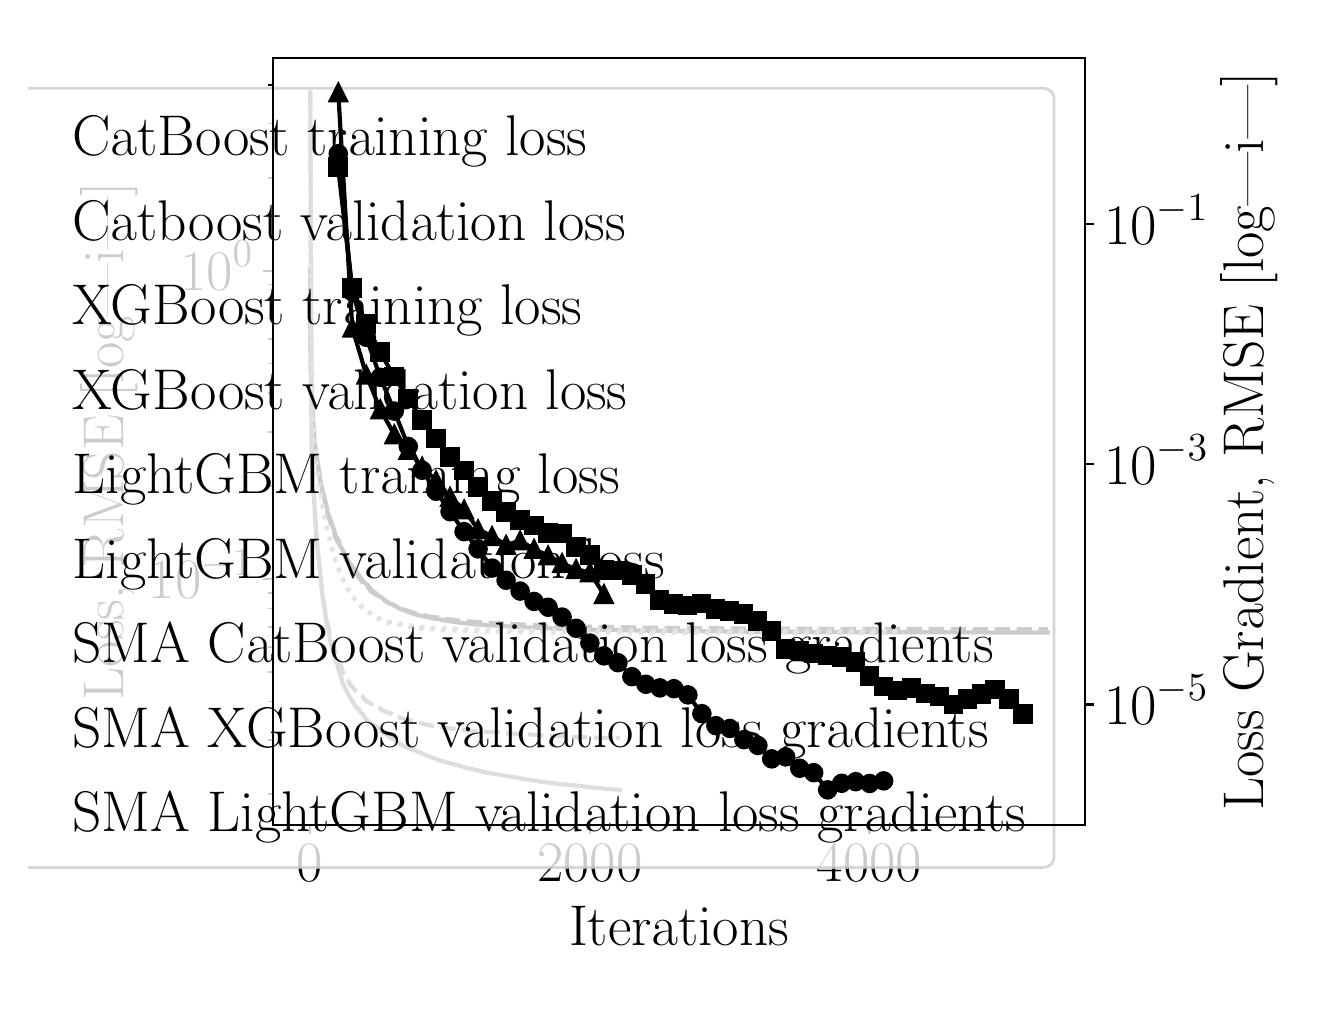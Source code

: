 \begingroup%
\makeatletter%
\begin{pgfpicture}%
\pgfpathrectangle{\pgfpointorigin}{\pgfqpoint{6.4in}{4.8in}}%
\pgfusepath{use as bounding box, clip}%
\begin{pgfscope}%
\pgfsetbuttcap%
\pgfsetmiterjoin%
\definecolor{currentfill}{rgb}{1.0,1.0,1.0}%
\pgfsetfillcolor{currentfill}%
\pgfsetlinewidth{0.0pt}%
\definecolor{currentstroke}{rgb}{1.0,1.0,1.0}%
\pgfsetstrokecolor{currentstroke}%
\pgfsetdash{}{0pt}%
\pgfpathmoveto{\pgfqpoint{0.0in}{0.0in}}%
\pgfpathlineto{\pgfqpoint{6.4in}{0.0in}}%
\pgfpathlineto{\pgfqpoint{6.4in}{4.8in}}%
\pgfpathlineto{\pgfqpoint{0.0in}{4.8in}}%
\pgfpathlineto{\pgfqpoint{0.0in}{0.0in}}%
\pgfpathclose%
\pgfusepath{fill}%
\end{pgfscope}%
\begin{pgfscope}%
\pgfsetbuttcap%
\pgfsetmiterjoin%
\definecolor{currentfill}{rgb}{1.0,1.0,1.0}%
\pgfsetfillcolor{currentfill}%
\pgfsetlinewidth{0.0pt}%
\definecolor{currentstroke}{rgb}{0.0,0.0,0.0}%
\pgfsetstrokecolor{currentstroke}%
\pgfsetstrokeopacity{0.0}%
\pgfsetdash{}{0pt}%
\pgfpathmoveto{\pgfqpoint{1.228in}{0.815in}}%
\pgfpathlineto{\pgfqpoint{5.285in}{0.815in}}%
\pgfpathlineto{\pgfqpoint{5.285in}{4.65in}}%
\pgfpathlineto{\pgfqpoint{1.228in}{4.65in}}%
\pgfpathlineto{\pgfqpoint{1.228in}{0.815in}}%
\pgfpathclose%
\pgfusepath{fill}%
\end{pgfscope}%
\begin{pgfscope}%
\pgfsetbuttcap%
\pgfsetroundjoin%
\definecolor{currentfill}{rgb}{0.0,0.0,0.0}%
\pgfsetfillcolor{currentfill}%
\pgfsetlinewidth{0.803pt}%
\definecolor{currentstroke}{rgb}{0.0,0.0,0.0}%
\pgfsetstrokecolor{currentstroke}%
\pgfsetdash{}{0pt}%
\pgfsys@defobject{currentmarker}{\pgfqpoint{0.0in}{-0.049in}}{\pgfqpoint{0.0in}{0.0in}}{%
\pgfpathmoveto{\pgfqpoint{0.0in}{0.0in}}%
\pgfpathlineto{\pgfqpoint{0.0in}{-0.049in}}%
\pgfusepath{stroke,fill}%
}%
\begin{pgfscope}%
\pgfsys@transformshift{1.412in}{0.815in}%
\pgfsys@useobject{currentmarker}{}%
\end{pgfscope}%
\end{pgfscope}%
\begin{pgfscope}%
\definecolor{textcolor}{rgb}{0.0,0.0,0.0}%
\pgfsetstrokecolor{textcolor}%
\pgfsetfillcolor{textcolor}%
\pgftext[x=1.412in,y=0.718in,,top]{\color{textcolor}\rmfamily\fontsize{22.0}{26.4}\selectfont \(\displaystyle {0}\)}%
\end{pgfscope}%
\begin{pgfscope}%
\pgfsetbuttcap%
\pgfsetroundjoin%
\definecolor{currentfill}{rgb}{0.0,0.0,0.0}%
\pgfsetfillcolor{currentfill}%
\pgfsetlinewidth{0.803pt}%
\definecolor{currentstroke}{rgb}{0.0,0.0,0.0}%
\pgfsetstrokecolor{currentstroke}%
\pgfsetdash{}{0pt}%
\pgfsys@defobject{currentmarker}{\pgfqpoint{0.0in}{-0.049in}}{\pgfqpoint{0.0in}{0.0in}}{%
\pgfpathmoveto{\pgfqpoint{0.0in}{0.0in}}%
\pgfpathlineto{\pgfqpoint{0.0in}{-0.049in}}%
\pgfusepath{stroke,fill}%
}%
\begin{pgfscope}%
\pgfsys@transformshift{2.811in}{0.815in}%
\pgfsys@useobject{currentmarker}{}%
\end{pgfscope}%
\end{pgfscope}%
\begin{pgfscope}%
\definecolor{textcolor}{rgb}{0.0,0.0,0.0}%
\pgfsetstrokecolor{textcolor}%
\pgfsetfillcolor{textcolor}%
\pgftext[x=2.811in,y=0.718in,,top]{\color{textcolor}\rmfamily\fontsize{22.0}{26.4}\selectfont \(\displaystyle {2000}\)}%
\end{pgfscope}%
\begin{pgfscope}%
\pgfsetbuttcap%
\pgfsetroundjoin%
\definecolor{currentfill}{rgb}{0.0,0.0,0.0}%
\pgfsetfillcolor{currentfill}%
\pgfsetlinewidth{0.803pt}%
\definecolor{currentstroke}{rgb}{0.0,0.0,0.0}%
\pgfsetstrokecolor{currentstroke}%
\pgfsetdash{}{0pt}%
\pgfsys@defobject{currentmarker}{\pgfqpoint{0.0in}{-0.049in}}{\pgfqpoint{0.0in}{0.0in}}{%
\pgfpathmoveto{\pgfqpoint{0.0in}{0.0in}}%
\pgfpathlineto{\pgfqpoint{0.0in}{-0.049in}}%
\pgfusepath{stroke,fill}%
}%
\begin{pgfscope}%
\pgfsys@transformshift{4.209in}{0.815in}%
\pgfsys@useobject{currentmarker}{}%
\end{pgfscope}%
\end{pgfscope}%
\begin{pgfscope}%
\definecolor{textcolor}{rgb}{0.0,0.0,0.0}%
\pgfsetstrokecolor{textcolor}%
\pgfsetfillcolor{textcolor}%
\pgftext[x=4.209in,y=0.718in,,top]{\color{textcolor}\rmfamily\fontsize{22.0}{26.4}\selectfont \(\displaystyle {4000}\)}%
\end{pgfscope}%
\begin{pgfscope}%
\definecolor{textcolor}{rgb}{0.0,0.0,0.0}%
\pgfsetstrokecolor{textcolor}%
\pgfsetfillcolor{textcolor}%
\pgftext[x=3.257in,y=0.406in,,top]{\color{textcolor}\rmfamily\fontsize{22.0}{26.4}\selectfont Iterations}%
\end{pgfscope}%
\begin{pgfscope}%
\pgfsetbuttcap%
\pgfsetroundjoin%
\definecolor{currentfill}{rgb}{0.0,0.0,0.0}%
\pgfsetfillcolor{currentfill}%
\pgfsetlinewidth{0.803pt}%
\definecolor{currentstroke}{rgb}{0.0,0.0,0.0}%
\pgfsetstrokecolor{currentstroke}%
\pgfsetdash{}{0pt}%
\pgfsys@defobject{currentmarker}{\pgfqpoint{-0.049in}{0.0in}}{\pgfqpoint{-0.0in}{0.0in}}{%
\pgfpathmoveto{\pgfqpoint{-0.0in}{0.0in}}%
\pgfpathlineto{\pgfqpoint{-0.049in}{0.0in}}%
\pgfusepath{stroke,fill}%
}%
\begin{pgfscope}%
\pgfsys@transformshift{1.228in}{2.044in}%
\pgfsys@useobject{currentmarker}{}%
\end{pgfscope}%
\end{pgfscope}%
\begin{pgfscope}%
\definecolor{textcolor}{rgb}{0.0,0.0,0.0}%
\pgfsetstrokecolor{textcolor}%
\pgfsetfillcolor{textcolor}%
\pgftext[x=0.606in, y=1.944in, left, base]{\color{textcolor}\rmfamily\fontsize{22.0}{26.4}\selectfont \(\displaystyle {10^{-1}}\)}%
\end{pgfscope}%
\begin{pgfscope}%
\pgfsetbuttcap%
\pgfsetroundjoin%
\definecolor{currentfill}{rgb}{0.0,0.0,0.0}%
\pgfsetfillcolor{currentfill}%
\pgfsetlinewidth{0.803pt}%
\definecolor{currentstroke}{rgb}{0.0,0.0,0.0}%
\pgfsetstrokecolor{currentstroke}%
\pgfsetdash{}{0pt}%
\pgfsys@defobject{currentmarker}{\pgfqpoint{-0.049in}{0.0in}}{\pgfqpoint{-0.0in}{0.0in}}{%
\pgfpathmoveto{\pgfqpoint{-0.0in}{0.0in}}%
\pgfpathlineto{\pgfqpoint{-0.049in}{0.0in}}%
\pgfusepath{stroke,fill}%
}%
\begin{pgfscope}%
\pgfsys@transformshift{1.228in}{3.585in}%
\pgfsys@useobject{currentmarker}{}%
\end{pgfscope}%
\end{pgfscope}%
\begin{pgfscope}%
\definecolor{textcolor}{rgb}{0.0,0.0,0.0}%
\pgfsetstrokecolor{textcolor}%
\pgfsetfillcolor{textcolor}%
\pgftext[x=0.762in, y=3.485in, left, base]{\color{textcolor}\rmfamily\fontsize{22.0}{26.4}\selectfont \(\displaystyle {10^{0}}\)}%
\end{pgfscope}%
\begin{pgfscope}%
\pgfsetbuttcap%
\pgfsetroundjoin%
\definecolor{currentfill}{rgb}{0.0,0.0,0.0}%
\pgfsetfillcolor{currentfill}%
\pgfsetlinewidth{0.602pt}%
\definecolor{currentstroke}{rgb}{0.0,0.0,0.0}%
\pgfsetstrokecolor{currentstroke}%
\pgfsetdash{}{0pt}%
\pgfsys@defobject{currentmarker}{\pgfqpoint{-0.028in}{0.0in}}{\pgfqpoint{-0.0in}{0.0in}}{%
\pgfpathmoveto{\pgfqpoint{-0.0in}{0.0in}}%
\pgfpathlineto{\pgfqpoint{-0.028in}{0.0in}}%
\pgfusepath{stroke,fill}%
}%
\begin{pgfscope}%
\pgfsys@transformshift{1.228in}{0.967in}%
\pgfsys@useobject{currentmarker}{}%
\end{pgfscope}%
\end{pgfscope}%
\begin{pgfscope}%
\pgfsetbuttcap%
\pgfsetroundjoin%
\definecolor{currentfill}{rgb}{0.0,0.0,0.0}%
\pgfsetfillcolor{currentfill}%
\pgfsetlinewidth{0.602pt}%
\definecolor{currentstroke}{rgb}{0.0,0.0,0.0}%
\pgfsetstrokecolor{currentstroke}%
\pgfsetdash{}{0pt}%
\pgfsys@defobject{currentmarker}{\pgfqpoint{-0.028in}{0.0in}}{\pgfqpoint{-0.0in}{0.0in}}{%
\pgfpathmoveto{\pgfqpoint{-0.0in}{0.0in}}%
\pgfpathlineto{\pgfqpoint{-0.028in}{0.0in}}%
\pgfusepath{stroke,fill}%
}%
\begin{pgfscope}%
\pgfsys@transformshift{1.228in}{1.238in}%
\pgfsys@useobject{currentmarker}{}%
\end{pgfscope}%
\end{pgfscope}%
\begin{pgfscope}%
\pgfsetbuttcap%
\pgfsetroundjoin%
\definecolor{currentfill}{rgb}{0.0,0.0,0.0}%
\pgfsetfillcolor{currentfill}%
\pgfsetlinewidth{0.602pt}%
\definecolor{currentstroke}{rgb}{0.0,0.0,0.0}%
\pgfsetstrokecolor{currentstroke}%
\pgfsetdash{}{0pt}%
\pgfsys@defobject{currentmarker}{\pgfqpoint{-0.028in}{0.0in}}{\pgfqpoint{-0.0in}{0.0in}}{%
\pgfpathmoveto{\pgfqpoint{-0.0in}{0.0in}}%
\pgfpathlineto{\pgfqpoint{-0.028in}{0.0in}}%
\pgfusepath{stroke,fill}%
}%
\begin{pgfscope}%
\pgfsys@transformshift{1.228in}{1.431in}%
\pgfsys@useobject{currentmarker}{}%
\end{pgfscope}%
\end{pgfscope}%
\begin{pgfscope}%
\pgfsetbuttcap%
\pgfsetroundjoin%
\definecolor{currentfill}{rgb}{0.0,0.0,0.0}%
\pgfsetfillcolor{currentfill}%
\pgfsetlinewidth{0.602pt}%
\definecolor{currentstroke}{rgb}{0.0,0.0,0.0}%
\pgfsetstrokecolor{currentstroke}%
\pgfsetdash{}{0pt}%
\pgfsys@defobject{currentmarker}{\pgfqpoint{-0.028in}{0.0in}}{\pgfqpoint{-0.0in}{0.0in}}{%
\pgfpathmoveto{\pgfqpoint{-0.0in}{0.0in}}%
\pgfpathlineto{\pgfqpoint{-0.028in}{0.0in}}%
\pgfusepath{stroke,fill}%
}%
\begin{pgfscope}%
\pgfsys@transformshift{1.228in}{1.58in}%
\pgfsys@useobject{currentmarker}{}%
\end{pgfscope}%
\end{pgfscope}%
\begin{pgfscope}%
\pgfsetbuttcap%
\pgfsetroundjoin%
\definecolor{currentfill}{rgb}{0.0,0.0,0.0}%
\pgfsetfillcolor{currentfill}%
\pgfsetlinewidth{0.602pt}%
\definecolor{currentstroke}{rgb}{0.0,0.0,0.0}%
\pgfsetstrokecolor{currentstroke}%
\pgfsetdash{}{0pt}%
\pgfsys@defobject{currentmarker}{\pgfqpoint{-0.028in}{0.0in}}{\pgfqpoint{-0.0in}{0.0in}}{%
\pgfpathmoveto{\pgfqpoint{-0.0in}{0.0in}}%
\pgfpathlineto{\pgfqpoint{-0.028in}{0.0in}}%
\pgfusepath{stroke,fill}%
}%
\begin{pgfscope}%
\pgfsys@transformshift{1.228in}{1.702in}%
\pgfsys@useobject{currentmarker}{}%
\end{pgfscope}%
\end{pgfscope}%
\begin{pgfscope}%
\pgfsetbuttcap%
\pgfsetroundjoin%
\definecolor{currentfill}{rgb}{0.0,0.0,0.0}%
\pgfsetfillcolor{currentfill}%
\pgfsetlinewidth{0.602pt}%
\definecolor{currentstroke}{rgb}{0.0,0.0,0.0}%
\pgfsetstrokecolor{currentstroke}%
\pgfsetdash{}{0pt}%
\pgfsys@defobject{currentmarker}{\pgfqpoint{-0.028in}{0.0in}}{\pgfqpoint{-0.0in}{0.0in}}{%
\pgfpathmoveto{\pgfqpoint{-0.0in}{0.0in}}%
\pgfpathlineto{\pgfqpoint{-0.028in}{0.0in}}%
\pgfusepath{stroke,fill}%
}%
\begin{pgfscope}%
\pgfsys@transformshift{1.228in}{1.805in}%
\pgfsys@useobject{currentmarker}{}%
\end{pgfscope}%
\end{pgfscope}%
\begin{pgfscope}%
\pgfsetbuttcap%
\pgfsetroundjoin%
\definecolor{currentfill}{rgb}{0.0,0.0,0.0}%
\pgfsetfillcolor{currentfill}%
\pgfsetlinewidth{0.602pt}%
\definecolor{currentstroke}{rgb}{0.0,0.0,0.0}%
\pgfsetstrokecolor{currentstroke}%
\pgfsetdash{}{0pt}%
\pgfsys@defobject{currentmarker}{\pgfqpoint{-0.028in}{0.0in}}{\pgfqpoint{-0.0in}{0.0in}}{%
\pgfpathmoveto{\pgfqpoint{-0.0in}{0.0in}}%
\pgfpathlineto{\pgfqpoint{-0.028in}{0.0in}}%
\pgfusepath{stroke,fill}%
}%
\begin{pgfscope}%
\pgfsys@transformshift{1.228in}{1.895in}%
\pgfsys@useobject{currentmarker}{}%
\end{pgfscope}%
\end{pgfscope}%
\begin{pgfscope}%
\pgfsetbuttcap%
\pgfsetroundjoin%
\definecolor{currentfill}{rgb}{0.0,0.0,0.0}%
\pgfsetfillcolor{currentfill}%
\pgfsetlinewidth{0.602pt}%
\definecolor{currentstroke}{rgb}{0.0,0.0,0.0}%
\pgfsetstrokecolor{currentstroke}%
\pgfsetdash{}{0pt}%
\pgfsys@defobject{currentmarker}{\pgfqpoint{-0.028in}{0.0in}}{\pgfqpoint{-0.0in}{0.0in}}{%
\pgfpathmoveto{\pgfqpoint{-0.0in}{0.0in}}%
\pgfpathlineto{\pgfqpoint{-0.028in}{0.0in}}%
\pgfusepath{stroke,fill}%
}%
\begin{pgfscope}%
\pgfsys@transformshift{1.228in}{1.973in}%
\pgfsys@useobject{currentmarker}{}%
\end{pgfscope}%
\end{pgfscope}%
\begin{pgfscope}%
\pgfsetbuttcap%
\pgfsetroundjoin%
\definecolor{currentfill}{rgb}{0.0,0.0,0.0}%
\pgfsetfillcolor{currentfill}%
\pgfsetlinewidth{0.602pt}%
\definecolor{currentstroke}{rgb}{0.0,0.0,0.0}%
\pgfsetstrokecolor{currentstroke}%
\pgfsetdash{}{0pt}%
\pgfsys@defobject{currentmarker}{\pgfqpoint{-0.028in}{0.0in}}{\pgfqpoint{-0.0in}{0.0in}}{%
\pgfpathmoveto{\pgfqpoint{-0.0in}{0.0in}}%
\pgfpathlineto{\pgfqpoint{-0.028in}{0.0in}}%
\pgfusepath{stroke,fill}%
}%
\begin{pgfscope}%
\pgfsys@transformshift{1.228in}{2.508in}%
\pgfsys@useobject{currentmarker}{}%
\end{pgfscope}%
\end{pgfscope}%
\begin{pgfscope}%
\pgfsetbuttcap%
\pgfsetroundjoin%
\definecolor{currentfill}{rgb}{0.0,0.0,0.0}%
\pgfsetfillcolor{currentfill}%
\pgfsetlinewidth{0.602pt}%
\definecolor{currentstroke}{rgb}{0.0,0.0,0.0}%
\pgfsetstrokecolor{currentstroke}%
\pgfsetdash{}{0pt}%
\pgfsys@defobject{currentmarker}{\pgfqpoint{-0.028in}{0.0in}}{\pgfqpoint{-0.0in}{0.0in}}{%
\pgfpathmoveto{\pgfqpoint{-0.0in}{0.0in}}%
\pgfpathlineto{\pgfqpoint{-0.028in}{0.0in}}%
\pgfusepath{stroke,fill}%
}%
\begin{pgfscope}%
\pgfsys@transformshift{1.228in}{2.779in}%
\pgfsys@useobject{currentmarker}{}%
\end{pgfscope}%
\end{pgfscope}%
\begin{pgfscope}%
\pgfsetbuttcap%
\pgfsetroundjoin%
\definecolor{currentfill}{rgb}{0.0,0.0,0.0}%
\pgfsetfillcolor{currentfill}%
\pgfsetlinewidth{0.602pt}%
\definecolor{currentstroke}{rgb}{0.0,0.0,0.0}%
\pgfsetstrokecolor{currentstroke}%
\pgfsetdash{}{0pt}%
\pgfsys@defobject{currentmarker}{\pgfqpoint{-0.028in}{0.0in}}{\pgfqpoint{-0.0in}{0.0in}}{%
\pgfpathmoveto{\pgfqpoint{-0.0in}{0.0in}}%
\pgfpathlineto{\pgfqpoint{-0.028in}{0.0in}}%
\pgfusepath{stroke,fill}%
}%
\begin{pgfscope}%
\pgfsys@transformshift{1.228in}{2.972in}%
\pgfsys@useobject{currentmarker}{}%
\end{pgfscope}%
\end{pgfscope}%
\begin{pgfscope}%
\pgfsetbuttcap%
\pgfsetroundjoin%
\definecolor{currentfill}{rgb}{0.0,0.0,0.0}%
\pgfsetfillcolor{currentfill}%
\pgfsetlinewidth{0.602pt}%
\definecolor{currentstroke}{rgb}{0.0,0.0,0.0}%
\pgfsetstrokecolor{currentstroke}%
\pgfsetdash{}{0pt}%
\pgfsys@defobject{currentmarker}{\pgfqpoint{-0.028in}{0.0in}}{\pgfqpoint{-0.0in}{0.0in}}{%
\pgfpathmoveto{\pgfqpoint{-0.0in}{0.0in}}%
\pgfpathlineto{\pgfqpoint{-0.028in}{0.0in}}%
\pgfusepath{stroke,fill}%
}%
\begin{pgfscope}%
\pgfsys@transformshift{1.228in}{3.121in}%
\pgfsys@useobject{currentmarker}{}%
\end{pgfscope}%
\end{pgfscope}%
\begin{pgfscope}%
\pgfsetbuttcap%
\pgfsetroundjoin%
\definecolor{currentfill}{rgb}{0.0,0.0,0.0}%
\pgfsetfillcolor{currentfill}%
\pgfsetlinewidth{0.602pt}%
\definecolor{currentstroke}{rgb}{0.0,0.0,0.0}%
\pgfsetstrokecolor{currentstroke}%
\pgfsetdash{}{0pt}%
\pgfsys@defobject{currentmarker}{\pgfqpoint{-0.028in}{0.0in}}{\pgfqpoint{-0.0in}{0.0in}}{%
\pgfpathmoveto{\pgfqpoint{-0.0in}{0.0in}}%
\pgfpathlineto{\pgfqpoint{-0.028in}{0.0in}}%
\pgfusepath{stroke,fill}%
}%
\begin{pgfscope}%
\pgfsys@transformshift{1.228in}{3.243in}%
\pgfsys@useobject{currentmarker}{}%
\end{pgfscope}%
\end{pgfscope}%
\begin{pgfscope}%
\pgfsetbuttcap%
\pgfsetroundjoin%
\definecolor{currentfill}{rgb}{0.0,0.0,0.0}%
\pgfsetfillcolor{currentfill}%
\pgfsetlinewidth{0.602pt}%
\definecolor{currentstroke}{rgb}{0.0,0.0,0.0}%
\pgfsetstrokecolor{currentstroke}%
\pgfsetdash{}{0pt}%
\pgfsys@defobject{currentmarker}{\pgfqpoint{-0.028in}{0.0in}}{\pgfqpoint{-0.0in}{0.0in}}{%
\pgfpathmoveto{\pgfqpoint{-0.0in}{0.0in}}%
\pgfpathlineto{\pgfqpoint{-0.028in}{0.0in}}%
\pgfusepath{stroke,fill}%
}%
\begin{pgfscope}%
\pgfsys@transformshift{1.228in}{3.346in}%
\pgfsys@useobject{currentmarker}{}%
\end{pgfscope}%
\end{pgfscope}%
\begin{pgfscope}%
\pgfsetbuttcap%
\pgfsetroundjoin%
\definecolor{currentfill}{rgb}{0.0,0.0,0.0}%
\pgfsetfillcolor{currentfill}%
\pgfsetlinewidth{0.602pt}%
\definecolor{currentstroke}{rgb}{0.0,0.0,0.0}%
\pgfsetstrokecolor{currentstroke}%
\pgfsetdash{}{0pt}%
\pgfsys@defobject{currentmarker}{\pgfqpoint{-0.028in}{0.0in}}{\pgfqpoint{-0.0in}{0.0in}}{%
\pgfpathmoveto{\pgfqpoint{-0.0in}{0.0in}}%
\pgfpathlineto{\pgfqpoint{-0.028in}{0.0in}}%
\pgfusepath{stroke,fill}%
}%
\begin{pgfscope}%
\pgfsys@transformshift{1.228in}{3.436in}%
\pgfsys@useobject{currentmarker}{}%
\end{pgfscope}%
\end{pgfscope}%
\begin{pgfscope}%
\pgfsetbuttcap%
\pgfsetroundjoin%
\definecolor{currentfill}{rgb}{0.0,0.0,0.0}%
\pgfsetfillcolor{currentfill}%
\pgfsetlinewidth{0.602pt}%
\definecolor{currentstroke}{rgb}{0.0,0.0,0.0}%
\pgfsetstrokecolor{currentstroke}%
\pgfsetdash{}{0pt}%
\pgfsys@defobject{currentmarker}{\pgfqpoint{-0.028in}{0.0in}}{\pgfqpoint{-0.0in}{0.0in}}{%
\pgfpathmoveto{\pgfqpoint{-0.0in}{0.0in}}%
\pgfpathlineto{\pgfqpoint{-0.028in}{0.0in}}%
\pgfusepath{stroke,fill}%
}%
\begin{pgfscope}%
\pgfsys@transformshift{1.228in}{3.515in}%
\pgfsys@useobject{currentmarker}{}%
\end{pgfscope}%
\end{pgfscope}%
\begin{pgfscope}%
\pgfsetbuttcap%
\pgfsetroundjoin%
\definecolor{currentfill}{rgb}{0.0,0.0,0.0}%
\pgfsetfillcolor{currentfill}%
\pgfsetlinewidth{0.602pt}%
\definecolor{currentstroke}{rgb}{0.0,0.0,0.0}%
\pgfsetstrokecolor{currentstroke}%
\pgfsetdash{}{0pt}%
\pgfsys@defobject{currentmarker}{\pgfqpoint{-0.028in}{0.0in}}{\pgfqpoint{-0.0in}{0.0in}}{%
\pgfpathmoveto{\pgfqpoint{-0.0in}{0.0in}}%
\pgfpathlineto{\pgfqpoint{-0.028in}{0.0in}}%
\pgfusepath{stroke,fill}%
}%
\begin{pgfscope}%
\pgfsys@transformshift{1.228in}{4.049in}%
\pgfsys@useobject{currentmarker}{}%
\end{pgfscope}%
\end{pgfscope}%
\begin{pgfscope}%
\pgfsetbuttcap%
\pgfsetroundjoin%
\definecolor{currentfill}{rgb}{0.0,0.0,0.0}%
\pgfsetfillcolor{currentfill}%
\pgfsetlinewidth{0.602pt}%
\definecolor{currentstroke}{rgb}{0.0,0.0,0.0}%
\pgfsetstrokecolor{currentstroke}%
\pgfsetdash{}{0pt}%
\pgfsys@defobject{currentmarker}{\pgfqpoint{-0.028in}{0.0in}}{\pgfqpoint{-0.0in}{0.0in}}{%
\pgfpathmoveto{\pgfqpoint{-0.0in}{0.0in}}%
\pgfpathlineto{\pgfqpoint{-0.028in}{0.0in}}%
\pgfusepath{stroke,fill}%
}%
\begin{pgfscope}%
\pgfsys@transformshift{1.228in}{4.321in}%
\pgfsys@useobject{currentmarker}{}%
\end{pgfscope}%
\end{pgfscope}%
\begin{pgfscope}%
\pgfsetbuttcap%
\pgfsetroundjoin%
\definecolor{currentfill}{rgb}{0.0,0.0,0.0}%
\pgfsetfillcolor{currentfill}%
\pgfsetlinewidth{0.602pt}%
\definecolor{currentstroke}{rgb}{0.0,0.0,0.0}%
\pgfsetstrokecolor{currentstroke}%
\pgfsetdash{}{0pt}%
\pgfsys@defobject{currentmarker}{\pgfqpoint{-0.028in}{0.0in}}{\pgfqpoint{-0.0in}{0.0in}}{%
\pgfpathmoveto{\pgfqpoint{-0.0in}{0.0in}}%
\pgfpathlineto{\pgfqpoint{-0.028in}{0.0in}}%
\pgfusepath{stroke,fill}%
}%
\begin{pgfscope}%
\pgfsys@transformshift{1.228in}{4.513in}%
\pgfsys@useobject{currentmarker}{}%
\end{pgfscope}%
\end{pgfscope}%
\begin{pgfscope}%
\definecolor{textcolor}{rgb}{0.0,0.0,0.0}%
\pgfsetstrokecolor{textcolor}%
\pgfsetfillcolor{textcolor}%
\pgftext[x=0.551in,y=2.732in,,bottom,rotate=90.0]{\color{textcolor}\rmfamily\fontsize{22.0}{26.4}\selectfont Loss, RMSE [log|i|]}%
\end{pgfscope}%
\begin{pgfscope}%
\pgfpathrectangle{\pgfqpoint{1.228in}{0.815in}}{\pgfqpoint{4.057in}{3.835in}}%
\pgfusepath{clip}%
\pgfsetrectcap%
\pgfsetroundjoin%
\pgfsetlinewidth{1.506pt}%
\definecolor{currentstroke}{rgb}{0.0,0.0,0.0}%
\pgfsetstrokecolor{currentstroke}%
\pgfsetdash{}{0pt}%
\pgfpathmoveto{\pgfqpoint{1.412in}{3.587in}}%
\pgfpathlineto{\pgfqpoint{1.415in}{3.113in}}%
\pgfpathlineto{\pgfqpoint{1.418in}{3.003in}}%
\pgfpathlineto{\pgfqpoint{1.422in}{2.907in}}%
\pgfpathlineto{\pgfqpoint{1.426in}{2.848in}}%
\pgfpathlineto{\pgfqpoint{1.43in}{2.791in}}%
\pgfpathlineto{\pgfqpoint{1.432in}{2.765in}}%
\pgfpathlineto{\pgfqpoint{1.435in}{2.738in}}%
\pgfpathlineto{\pgfqpoint{1.435in}{2.734in}}%
\pgfpathlineto{\pgfqpoint{1.438in}{2.702in}}%
\pgfpathlineto{\pgfqpoint{1.442in}{2.68in}}%
\pgfpathlineto{\pgfqpoint{1.466in}{2.52in}}%
\pgfpathlineto{\pgfqpoint{1.467in}{2.519in}}%
\pgfpathlineto{\pgfqpoint{1.475in}{2.484in}}%
\pgfpathlineto{\pgfqpoint{1.476in}{2.48in}}%
\pgfpathlineto{\pgfqpoint{1.481in}{2.46in}}%
\pgfpathlineto{\pgfqpoint{1.483in}{2.456in}}%
\pgfpathlineto{\pgfqpoint{1.488in}{2.433in}}%
\pgfpathlineto{\pgfqpoint{1.49in}{2.423in}}%
\pgfpathlineto{\pgfqpoint{1.496in}{2.402in}}%
\pgfpathlineto{\pgfqpoint{1.499in}{2.377in}}%
\pgfpathlineto{\pgfqpoint{1.501in}{2.37in}}%
\pgfpathlineto{\pgfqpoint{1.502in}{2.369in}}%
\pgfpathlineto{\pgfqpoint{1.504in}{2.366in}}%
\pgfpathlineto{\pgfqpoint{1.505in}{2.365in}}%
\pgfpathlineto{\pgfqpoint{1.507in}{2.356in}}%
\pgfpathlineto{\pgfqpoint{1.51in}{2.35in}}%
\pgfpathlineto{\pgfqpoint{1.512in}{2.342in}}%
\pgfpathlineto{\pgfqpoint{1.513in}{2.342in}}%
\pgfpathlineto{\pgfqpoint{1.515in}{2.333in}}%
\pgfpathlineto{\pgfqpoint{1.518in}{2.33in}}%
\pgfpathlineto{\pgfqpoint{1.524in}{2.309in}}%
\pgfpathlineto{\pgfqpoint{1.524in}{2.308in}}%
\pgfpathlineto{\pgfqpoint{1.527in}{2.3in}}%
\pgfpathlineto{\pgfqpoint{1.531in}{2.294in}}%
\pgfpathlineto{\pgfqpoint{1.533in}{2.287in}}%
\pgfpathlineto{\pgfqpoint{1.538in}{2.264in}}%
\pgfpathlineto{\pgfqpoint{1.542in}{2.259in}}%
\pgfpathlineto{\pgfqpoint{1.545in}{2.252in}}%
\pgfpathlineto{\pgfqpoint{1.545in}{2.252in}}%
\pgfpathlineto{\pgfqpoint{1.547in}{2.247in}}%
\pgfpathlineto{\pgfqpoint{1.55in}{2.245in}}%
\pgfpathlineto{\pgfqpoint{1.558in}{2.229in}}%
\pgfpathlineto{\pgfqpoint{1.56in}{2.217in}}%
\pgfpathlineto{\pgfqpoint{1.565in}{2.203in}}%
\pgfpathlineto{\pgfqpoint{1.568in}{2.2in}}%
\pgfpathlineto{\pgfqpoint{1.57in}{2.196in}}%
\pgfpathlineto{\pgfqpoint{1.57in}{2.196in}}%
\pgfpathlineto{\pgfqpoint{1.573in}{2.192in}}%
\pgfpathlineto{\pgfqpoint{1.575in}{2.19in}}%
\pgfpathlineto{\pgfqpoint{1.591in}{2.154in}}%
\pgfpathlineto{\pgfqpoint{1.595in}{2.152in}}%
\pgfpathlineto{\pgfqpoint{1.598in}{2.145in}}%
\pgfpathlineto{\pgfqpoint{1.602in}{2.139in}}%
\pgfpathlineto{\pgfqpoint{1.603in}{2.137in}}%
\pgfpathlineto{\pgfqpoint{1.604in}{2.133in}}%
\pgfpathlineto{\pgfqpoint{1.605in}{2.133in}}%
\pgfpathlineto{\pgfqpoint{1.609in}{2.122in}}%
\pgfpathlineto{\pgfqpoint{1.61in}{2.122in}}%
\pgfpathlineto{\pgfqpoint{1.612in}{2.12in}}%
\pgfpathlineto{\pgfqpoint{1.614in}{2.12in}}%
\pgfpathlineto{\pgfqpoint{1.617in}{2.113in}}%
\pgfpathlineto{\pgfqpoint{1.621in}{2.109in}}%
\pgfpathlineto{\pgfqpoint{1.623in}{2.106in}}%
\pgfpathlineto{\pgfqpoint{1.624in}{2.105in}}%
\pgfpathlineto{\pgfqpoint{1.626in}{2.102in}}%
\pgfpathlineto{\pgfqpoint{1.628in}{2.101in}}%
\pgfpathlineto{\pgfqpoint{1.63in}{2.095in}}%
\pgfpathlineto{\pgfqpoint{1.64in}{2.083in}}%
\pgfpathlineto{\pgfqpoint{1.643in}{2.082in}}%
\pgfpathlineto{\pgfqpoint{1.646in}{2.077in}}%
\pgfpathlineto{\pgfqpoint{1.647in}{2.077in}}%
\pgfpathlineto{\pgfqpoint{1.649in}{2.074in}}%
\pgfpathlineto{\pgfqpoint{1.649in}{2.074in}}%
\pgfpathlineto{\pgfqpoint{1.655in}{2.065in}}%
\pgfpathlineto{\pgfqpoint{1.656in}{2.065in}}%
\pgfpathlineto{\pgfqpoint{1.657in}{2.06in}}%
\pgfpathlineto{\pgfqpoint{1.662in}{2.055in}}%
\pgfpathlineto{\pgfqpoint{1.663in}{2.054in}}%
\pgfpathlineto{\pgfqpoint{1.677in}{2.03in}}%
\pgfpathlineto{\pgfqpoint{1.683in}{2.028in}}%
\pgfpathlineto{\pgfqpoint{1.684in}{2.024in}}%
\pgfpathlineto{\pgfqpoint{1.687in}{2.022in}}%
\pgfpathlineto{\pgfqpoint{1.688in}{2.022in}}%
\pgfpathlineto{\pgfqpoint{1.689in}{2.019in}}%
\pgfpathlineto{\pgfqpoint{1.696in}{2.017in}}%
\pgfpathlineto{\pgfqpoint{1.7in}{2.012in}}%
\pgfpathlineto{\pgfqpoint{1.702in}{2.01in}}%
\pgfpathlineto{\pgfqpoint{1.703in}{2.009in}}%
\pgfpathlineto{\pgfqpoint{1.705in}{2.005in}}%
\pgfpathlineto{\pgfqpoint{1.707in}{2.003in}}%
\pgfpathlineto{\pgfqpoint{1.709in}{2.002in}}%
\pgfpathlineto{\pgfqpoint{1.712in}{1.996in}}%
\pgfpathlineto{\pgfqpoint{1.714in}{1.992in}}%
\pgfpathlineto{\pgfqpoint{1.72in}{1.988in}}%
\pgfpathlineto{\pgfqpoint{1.724in}{1.984in}}%
\pgfpathlineto{\pgfqpoint{1.729in}{1.982in}}%
\pgfpathlineto{\pgfqpoint{1.731in}{1.978in}}%
\pgfpathlineto{\pgfqpoint{1.736in}{1.976in}}%
\pgfpathlineto{\pgfqpoint{1.741in}{1.971in}}%
\pgfpathlineto{\pgfqpoint{1.745in}{1.97in}}%
\pgfpathlineto{\pgfqpoint{1.747in}{1.966in}}%
\pgfpathlineto{\pgfqpoint{1.749in}{1.964in}}%
\pgfpathlineto{\pgfqpoint{1.754in}{1.961in}}%
\pgfpathlineto{\pgfqpoint{1.756in}{1.958in}}%
\pgfpathlineto{\pgfqpoint{1.761in}{1.956in}}%
\pgfpathlineto{\pgfqpoint{1.763in}{1.955in}}%
\pgfpathlineto{\pgfqpoint{1.768in}{1.952in}}%
\pgfpathlineto{\pgfqpoint{1.77in}{1.951in}}%
\pgfpathlineto{\pgfqpoint{1.775in}{1.947in}}%
\pgfpathlineto{\pgfqpoint{1.776in}{1.947in}}%
\pgfpathlineto{\pgfqpoint{1.777in}{1.944in}}%
\pgfpathlineto{\pgfqpoint{1.778in}{1.944in}}%
\pgfpathlineto{\pgfqpoint{1.78in}{1.941in}}%
\pgfpathlineto{\pgfqpoint{1.782in}{1.939in}}%
\pgfpathlineto{\pgfqpoint{1.785in}{1.938in}}%
\pgfpathlineto{\pgfqpoint{1.787in}{1.936in}}%
\pgfpathlineto{\pgfqpoint{1.789in}{1.935in}}%
\pgfpathlineto{\pgfqpoint{1.798in}{1.928in}}%
\pgfpathlineto{\pgfqpoint{1.804in}{1.925in}}%
\pgfpathlineto{\pgfqpoint{1.812in}{1.921in}}%
\pgfpathlineto{\pgfqpoint{1.819in}{1.919in}}%
\pgfpathlineto{\pgfqpoint{1.822in}{1.917in}}%
\pgfpathlineto{\pgfqpoint{1.827in}{1.916in}}%
\pgfpathlineto{\pgfqpoint{1.833in}{1.911in}}%
\pgfpathlineto{\pgfqpoint{1.835in}{1.91in}}%
\pgfpathlineto{\pgfqpoint{1.838in}{1.908in}}%
\pgfpathlineto{\pgfqpoint{1.844in}{1.904in}}%
\pgfpathlineto{\pgfqpoint{1.846in}{1.903in}}%
\pgfpathlineto{\pgfqpoint{1.849in}{1.901in}}%
\pgfpathlineto{\pgfqpoint{1.855in}{1.898in}}%
\pgfpathlineto{\pgfqpoint{1.878in}{1.887in}}%
\pgfpathlineto{\pgfqpoint{1.888in}{1.885in}}%
\pgfpathlineto{\pgfqpoint{1.891in}{1.884in}}%
\pgfpathlineto{\pgfqpoint{1.893in}{1.882in}}%
\pgfpathlineto{\pgfqpoint{1.9in}{1.881in}}%
\pgfpathlineto{\pgfqpoint{1.903in}{1.88in}}%
\pgfpathlineto{\pgfqpoint{1.909in}{1.879in}}%
\pgfpathlineto{\pgfqpoint{1.915in}{1.877in}}%
\pgfpathlineto{\pgfqpoint{1.919in}{1.873in}}%
\pgfpathlineto{\pgfqpoint{1.922in}{1.872in}}%
\pgfpathlineto{\pgfqpoint{1.924in}{1.871in}}%
\pgfpathlineto{\pgfqpoint{1.932in}{1.868in}}%
\pgfpathlineto{\pgfqpoint{1.933in}{1.867in}}%
\pgfpathlineto{\pgfqpoint{1.94in}{1.866in}}%
\pgfpathlineto{\pgfqpoint{1.947in}{1.864in}}%
\pgfpathlineto{\pgfqpoint{2.021in}{1.847in}}%
\pgfpathlineto{\pgfqpoint{2.029in}{1.846in}}%
\pgfpathlineto{\pgfqpoint{2.037in}{1.845in}}%
\pgfpathlineto{\pgfqpoint{2.053in}{1.843in}}%
\pgfpathlineto{\pgfqpoint{2.055in}{1.842in}}%
\pgfpathlineto{\pgfqpoint{2.065in}{1.841in}}%
\pgfpathlineto{\pgfqpoint{2.07in}{1.841in}}%
\pgfpathlineto{\pgfqpoint{2.072in}{1.84in}}%
\pgfpathlineto{\pgfqpoint{2.074in}{1.838in}}%
\pgfpathlineto{\pgfqpoint{2.083in}{1.836in}}%
\pgfpathlineto{\pgfqpoint{2.107in}{1.833in}}%
\pgfpathlineto{\pgfqpoint{2.121in}{1.83in}}%
\pgfpathlineto{\pgfqpoint{2.137in}{1.828in}}%
\pgfpathlineto{\pgfqpoint{2.154in}{1.826in}}%
\pgfpathlineto{\pgfqpoint{2.164in}{1.825in}}%
\pgfpathlineto{\pgfqpoint{2.179in}{1.823in}}%
\pgfpathlineto{\pgfqpoint{2.224in}{1.818in}}%
\pgfpathlineto{\pgfqpoint{2.23in}{1.817in}}%
\pgfpathlineto{\pgfqpoint{2.293in}{1.813in}}%
\pgfpathlineto{\pgfqpoint{2.368in}{1.808in}}%
\pgfpathlineto{\pgfqpoint{2.387in}{1.807in}}%
\pgfpathlineto{\pgfqpoint{2.402in}{1.806in}}%
\pgfpathlineto{\pgfqpoint{2.422in}{1.805in}}%
\pgfpathlineto{\pgfqpoint{2.468in}{1.803in}}%
\pgfpathlineto{\pgfqpoint{2.491in}{1.802in}}%
\pgfpathlineto{\pgfqpoint{2.524in}{1.8in}}%
\pgfpathlineto{\pgfqpoint{2.627in}{1.796in}}%
\pgfpathlineto{\pgfqpoint{2.718in}{1.792in}}%
\pgfpathlineto{\pgfqpoint{2.739in}{1.792in}}%
\pgfpathlineto{\pgfqpoint{2.777in}{1.791in}}%
\pgfpathlineto{\pgfqpoint{2.981in}{1.787in}}%
\pgfpathlineto{\pgfqpoint{3.009in}{1.787in}}%
\pgfpathlineto{\pgfqpoint{3.097in}{1.785in}}%
\pgfpathlineto{\pgfqpoint{3.245in}{1.784in}}%
\pgfpathlineto{\pgfqpoint{3.423in}{1.782in}}%
\pgfpathlineto{\pgfqpoint{3.595in}{1.78in}}%
\pgfpathlineto{\pgfqpoint{3.718in}{1.78in}}%
\pgfpathlineto{\pgfqpoint{3.988in}{1.778in}}%
\pgfpathlineto{\pgfqpoint{4.909in}{1.776in}}%
\pgfpathlineto{\pgfqpoint{5.101in}{1.776in}}%
\pgfpathlineto{\pgfqpoint{5.101in}{1.776in}}%
\pgfusepath{stroke}%
\end{pgfscope}%
\begin{pgfscope}%
\pgfpathrectangle{\pgfqpoint{1.228in}{0.815in}}{\pgfqpoint{4.057in}{3.835in}}%
\pgfusepath{clip}%
\pgfsetbuttcap%
\pgfsetroundjoin%
\pgfsetlinewidth{1.506pt}%
\definecolor{currentstroke}{rgb}{0.0,0.0,0.0}%
\pgfsetstrokecolor{currentstroke}%
\pgfsetdash{{5.55pt}{2.4pt}}{0.0pt}%
\pgfpathmoveto{\pgfqpoint{1.412in}{3.585in}}%
\pgfpathlineto{\pgfqpoint{1.415in}{3.111in}}%
\pgfpathlineto{\pgfqpoint{1.418in}{3.001in}}%
\pgfpathlineto{\pgfqpoint{1.422in}{2.906in}}%
\pgfpathlineto{\pgfqpoint{1.426in}{2.848in}}%
\pgfpathlineto{\pgfqpoint{1.43in}{2.789in}}%
\pgfpathlineto{\pgfqpoint{1.432in}{2.764in}}%
\pgfpathlineto{\pgfqpoint{1.435in}{2.736in}}%
\pgfpathlineto{\pgfqpoint{1.437in}{2.716in}}%
\pgfpathlineto{\pgfqpoint{1.444in}{2.659in}}%
\pgfpathlineto{\pgfqpoint{1.445in}{2.657in}}%
\pgfpathlineto{\pgfqpoint{1.448in}{2.626in}}%
\pgfpathlineto{\pgfqpoint{1.452in}{2.606in}}%
\pgfpathlineto{\pgfqpoint{1.454in}{2.587in}}%
\pgfpathlineto{\pgfqpoint{1.464in}{2.524in}}%
\pgfpathlineto{\pgfqpoint{1.466in}{2.512in}}%
\pgfpathlineto{\pgfqpoint{1.467in}{2.511in}}%
\pgfpathlineto{\pgfqpoint{1.473in}{2.48in}}%
\pgfpathlineto{\pgfqpoint{1.476in}{2.472in}}%
\pgfpathlineto{\pgfqpoint{1.482in}{2.451in}}%
\pgfpathlineto{\pgfqpoint{1.484in}{2.445in}}%
\pgfpathlineto{\pgfqpoint{1.487in}{2.428in}}%
\pgfpathlineto{\pgfqpoint{1.493in}{2.4in}}%
\pgfpathlineto{\pgfqpoint{1.495in}{2.397in}}%
\pgfpathlineto{\pgfqpoint{1.498in}{2.377in}}%
\pgfpathlineto{\pgfqpoint{1.5in}{2.362in}}%
\pgfpathlineto{\pgfqpoint{1.502in}{2.359in}}%
\pgfpathlineto{\pgfqpoint{1.504in}{2.355in}}%
\pgfpathlineto{\pgfqpoint{1.505in}{2.354in}}%
\pgfpathlineto{\pgfqpoint{1.508in}{2.343in}}%
\pgfpathlineto{\pgfqpoint{1.512in}{2.332in}}%
\pgfpathlineto{\pgfqpoint{1.513in}{2.33in}}%
\pgfpathlineto{\pgfqpoint{1.515in}{2.321in}}%
\pgfpathlineto{\pgfqpoint{1.518in}{2.318in}}%
\pgfpathlineto{\pgfqpoint{1.526in}{2.292in}}%
\pgfpathlineto{\pgfqpoint{1.533in}{2.271in}}%
\pgfpathlineto{\pgfqpoint{1.535in}{2.259in}}%
\pgfpathlineto{\pgfqpoint{1.539in}{2.249in}}%
\pgfpathlineto{\pgfqpoint{1.543in}{2.242in}}%
\pgfpathlineto{\pgfqpoint{1.547in}{2.234in}}%
\pgfpathlineto{\pgfqpoint{1.552in}{2.226in}}%
\pgfpathlineto{\pgfqpoint{1.558in}{2.216in}}%
\pgfpathlineto{\pgfqpoint{1.56in}{2.205in}}%
\pgfpathlineto{\pgfqpoint{1.566in}{2.189in}}%
\pgfpathlineto{\pgfqpoint{1.57in}{2.183in}}%
\pgfpathlineto{\pgfqpoint{1.573in}{2.18in}}%
\pgfpathlineto{\pgfqpoint{1.575in}{2.178in}}%
\pgfpathlineto{\pgfqpoint{1.58in}{2.166in}}%
\pgfpathlineto{\pgfqpoint{1.581in}{2.165in}}%
\pgfpathlineto{\pgfqpoint{1.586in}{2.152in}}%
\pgfpathlineto{\pgfqpoint{1.589in}{2.144in}}%
\pgfpathlineto{\pgfqpoint{1.593in}{2.14in}}%
\pgfpathlineto{\pgfqpoint{1.602in}{2.125in}}%
\pgfpathlineto{\pgfqpoint{1.603in}{2.124in}}%
\pgfpathlineto{\pgfqpoint{1.604in}{2.12in}}%
\pgfpathlineto{\pgfqpoint{1.605in}{2.12in}}%
\pgfpathlineto{\pgfqpoint{1.609in}{2.111in}}%
\pgfpathlineto{\pgfqpoint{1.61in}{2.11in}}%
\pgfpathlineto{\pgfqpoint{1.612in}{2.108in}}%
\pgfpathlineto{\pgfqpoint{1.614in}{2.108in}}%
\pgfpathlineto{\pgfqpoint{1.618in}{2.101in}}%
\pgfpathlineto{\pgfqpoint{1.621in}{2.096in}}%
\pgfpathlineto{\pgfqpoint{1.627in}{2.09in}}%
\pgfpathlineto{\pgfqpoint{1.628in}{2.09in}}%
\pgfpathlineto{\pgfqpoint{1.631in}{2.082in}}%
\pgfpathlineto{\pgfqpoint{1.635in}{2.077in}}%
\pgfpathlineto{\pgfqpoint{1.638in}{2.074in}}%
\pgfpathlineto{\pgfqpoint{1.64in}{2.071in}}%
\pgfpathlineto{\pgfqpoint{1.643in}{2.07in}}%
\pgfpathlineto{\pgfqpoint{1.649in}{2.062in}}%
\pgfpathlineto{\pgfqpoint{1.649in}{2.062in}}%
\pgfpathlineto{\pgfqpoint{1.654in}{2.053in}}%
\pgfpathlineto{\pgfqpoint{1.656in}{2.052in}}%
\pgfpathlineto{\pgfqpoint{1.658in}{2.047in}}%
\pgfpathlineto{\pgfqpoint{1.66in}{2.044in}}%
\pgfpathlineto{\pgfqpoint{1.662in}{2.043in}}%
\pgfpathlineto{\pgfqpoint{1.663in}{2.043in}}%
\pgfpathlineto{\pgfqpoint{1.667in}{2.036in}}%
\pgfpathlineto{\pgfqpoint{1.668in}{2.035in}}%
\pgfpathlineto{\pgfqpoint{1.67in}{2.028in}}%
\pgfpathlineto{\pgfqpoint{1.671in}{2.028in}}%
\pgfpathlineto{\pgfqpoint{1.676in}{2.02in}}%
\pgfpathlineto{\pgfqpoint{1.683in}{2.017in}}%
\pgfpathlineto{\pgfqpoint{1.684in}{2.014in}}%
\pgfpathlineto{\pgfqpoint{1.687in}{2.011in}}%
\pgfpathlineto{\pgfqpoint{1.688in}{2.011in}}%
\pgfpathlineto{\pgfqpoint{1.689in}{2.009in}}%
\pgfpathlineto{\pgfqpoint{1.696in}{2.007in}}%
\pgfpathlineto{\pgfqpoint{1.71in}{1.99in}}%
\pgfpathlineto{\pgfqpoint{1.712in}{1.984in}}%
\pgfpathlineto{\pgfqpoint{1.719in}{1.979in}}%
\pgfpathlineto{\pgfqpoint{1.721in}{1.978in}}%
\pgfpathlineto{\pgfqpoint{1.723in}{1.975in}}%
\pgfpathlineto{\pgfqpoint{1.729in}{1.974in}}%
\pgfpathlineto{\pgfqpoint{1.731in}{1.97in}}%
\pgfpathlineto{\pgfqpoint{1.735in}{1.969in}}%
\pgfpathlineto{\pgfqpoint{1.74in}{1.965in}}%
\pgfpathlineto{\pgfqpoint{1.742in}{1.964in}}%
\pgfpathlineto{\pgfqpoint{1.745in}{1.963in}}%
\pgfpathlineto{\pgfqpoint{1.749in}{1.959in}}%
\pgfpathlineto{\pgfqpoint{1.762in}{1.951in}}%
\pgfpathlineto{\pgfqpoint{1.765in}{1.95in}}%
\pgfpathlineto{\pgfqpoint{1.767in}{1.948in}}%
\pgfpathlineto{\pgfqpoint{1.77in}{1.947in}}%
\pgfpathlineto{\pgfqpoint{1.772in}{1.945in}}%
\pgfpathlineto{\pgfqpoint{1.774in}{1.944in}}%
\pgfpathlineto{\pgfqpoint{1.784in}{1.936in}}%
\pgfpathlineto{\pgfqpoint{1.785in}{1.936in}}%
\pgfpathlineto{\pgfqpoint{1.787in}{1.934in}}%
\pgfpathlineto{\pgfqpoint{1.788in}{1.934in}}%
\pgfpathlineto{\pgfqpoint{1.79in}{1.932in}}%
\pgfpathlineto{\pgfqpoint{1.793in}{1.93in}}%
\pgfpathlineto{\pgfqpoint{1.796in}{1.928in}}%
\pgfpathlineto{\pgfqpoint{1.807in}{1.921in}}%
\pgfpathlineto{\pgfqpoint{1.819in}{1.918in}}%
\pgfpathlineto{\pgfqpoint{1.821in}{1.917in}}%
\pgfpathlineto{\pgfqpoint{1.828in}{1.915in}}%
\pgfpathlineto{\pgfqpoint{1.833in}{1.911in}}%
\pgfpathlineto{\pgfqpoint{1.835in}{1.91in}}%
\pgfpathlineto{\pgfqpoint{1.839in}{1.909in}}%
\pgfpathlineto{\pgfqpoint{1.843in}{1.907in}}%
\pgfpathlineto{\pgfqpoint{1.846in}{1.904in}}%
\pgfpathlineto{\pgfqpoint{1.851in}{1.902in}}%
\pgfpathlineto{\pgfqpoint{1.853in}{1.901in}}%
\pgfpathlineto{\pgfqpoint{1.859in}{1.899in}}%
\pgfpathlineto{\pgfqpoint{1.861in}{1.897in}}%
\pgfpathlineto{\pgfqpoint{1.864in}{1.897in}}%
\pgfpathlineto{\pgfqpoint{1.866in}{1.895in}}%
\pgfpathlineto{\pgfqpoint{1.885in}{1.889in}}%
\pgfpathlineto{\pgfqpoint{1.892in}{1.887in}}%
\pgfpathlineto{\pgfqpoint{1.895in}{1.886in}}%
\pgfpathlineto{\pgfqpoint{1.909in}{1.883in}}%
\pgfpathlineto{\pgfqpoint{1.916in}{1.88in}}%
\pgfpathlineto{\pgfqpoint{1.918in}{1.879in}}%
\pgfpathlineto{\pgfqpoint{1.928in}{1.876in}}%
\pgfpathlineto{\pgfqpoint{1.935in}{1.873in}}%
\pgfpathlineto{\pgfqpoint{1.945in}{1.87in}}%
\pgfpathlineto{\pgfqpoint{1.957in}{1.867in}}%
\pgfpathlineto{\pgfqpoint{1.959in}{1.867in}}%
\pgfpathlineto{\pgfqpoint{1.964in}{1.865in}}%
\pgfpathlineto{\pgfqpoint{1.975in}{1.863in}}%
\pgfpathlineto{\pgfqpoint{1.979in}{1.862in}}%
\pgfpathlineto{\pgfqpoint{1.982in}{1.861in}}%
\pgfpathlineto{\pgfqpoint{1.992in}{1.86in}}%
\pgfpathlineto{\pgfqpoint{1.996in}{1.859in}}%
\pgfpathlineto{\pgfqpoint{2.0in}{1.858in}}%
\pgfpathlineto{\pgfqpoint{2.005in}{1.857in}}%
\pgfpathlineto{\pgfqpoint{2.013in}{1.855in}}%
\pgfpathlineto{\pgfqpoint{2.023in}{1.854in}}%
\pgfpathlineto{\pgfqpoint{2.029in}{1.853in}}%
\pgfpathlineto{\pgfqpoint{2.035in}{1.852in}}%
\pgfpathlineto{\pgfqpoint{2.053in}{1.851in}}%
\pgfpathlineto{\pgfqpoint{2.055in}{1.85in}}%
\pgfpathlineto{\pgfqpoint{2.065in}{1.849in}}%
\pgfpathlineto{\pgfqpoint{2.07in}{1.848in}}%
\pgfpathlineto{\pgfqpoint{2.072in}{1.848in}}%
\pgfpathlineto{\pgfqpoint{2.075in}{1.847in}}%
\pgfpathlineto{\pgfqpoint{2.078in}{1.846in}}%
\pgfpathlineto{\pgfqpoint{2.088in}{1.844in}}%
\pgfpathlineto{\pgfqpoint{2.094in}{1.844in}}%
\pgfpathlineto{\pgfqpoint{2.102in}{1.842in}}%
\pgfpathlineto{\pgfqpoint{2.114in}{1.841in}}%
\pgfpathlineto{\pgfqpoint{2.127in}{1.839in}}%
\pgfpathlineto{\pgfqpoint{2.132in}{1.838in}}%
\pgfpathlineto{\pgfqpoint{2.144in}{1.837in}}%
\pgfpathlineto{\pgfqpoint{2.172in}{1.834in}}%
\pgfpathlineto{\pgfqpoint{2.183in}{1.833in}}%
\pgfpathlineto{\pgfqpoint{2.196in}{1.832in}}%
\pgfpathlineto{\pgfqpoint{2.263in}{1.827in}}%
\pgfpathlineto{\pgfqpoint{2.271in}{1.826in}}%
\pgfpathlineto{\pgfqpoint{2.274in}{1.826in}}%
\pgfpathlineto{\pgfqpoint{2.477in}{1.816in}}%
\pgfpathlineto{\pgfqpoint{2.508in}{1.815in}}%
\pgfpathlineto{\pgfqpoint{2.528in}{1.814in}}%
\pgfpathlineto{\pgfqpoint{2.551in}{1.813in}}%
\pgfpathlineto{\pgfqpoint{2.563in}{1.812in}}%
\pgfpathlineto{\pgfqpoint{2.667in}{1.809in}}%
\pgfpathlineto{\pgfqpoint{2.767in}{1.806in}}%
\pgfpathlineto{\pgfqpoint{2.836in}{1.804in}}%
\pgfpathlineto{\pgfqpoint{2.886in}{1.804in}}%
\pgfpathlineto{\pgfqpoint{3.1in}{1.8in}}%
\pgfpathlineto{\pgfqpoint{3.292in}{1.798in}}%
\pgfpathlineto{\pgfqpoint{3.411in}{1.797in}}%
\pgfpathlineto{\pgfqpoint{3.725in}{1.795in}}%
\pgfpathlineto{\pgfqpoint{4.011in}{1.794in}}%
\pgfpathlineto{\pgfqpoint{5.101in}{1.792in}}%
\pgfpathlineto{\pgfqpoint{5.101in}{1.792in}}%
\pgfusepath{stroke}%
\end{pgfscope}%
\begin{pgfscope}%
\pgfpathrectangle{\pgfqpoint{1.228in}{0.815in}}{\pgfqpoint{4.057in}{3.835in}}%
\pgfusepath{clip}%
\pgfsetrectcap%
\pgfsetroundjoin%
\pgfsetlinewidth{1.506pt}%
\definecolor{currentstroke}{rgb}{0.333,0.333,0.333}%
\pgfsetstrokecolor{currentstroke}%
\pgfsetdash{}{0pt}%
\pgfpathmoveto{\pgfqpoint{1.413in}{4.476in}}%
\pgfpathlineto{\pgfqpoint{1.419in}{2.917in}}%
\pgfpathlineto{\pgfqpoint{1.421in}{2.667in}}%
\pgfpathlineto{\pgfqpoint{1.426in}{2.526in}}%
\pgfpathlineto{\pgfqpoint{1.427in}{2.522in}}%
\pgfpathlineto{\pgfqpoint{1.442in}{2.276in}}%
\pgfpathlineto{\pgfqpoint{1.443in}{2.272in}}%
\pgfpathlineto{\pgfqpoint{1.445in}{2.235in}}%
\pgfpathlineto{\pgfqpoint{1.447in}{2.216in}}%
\pgfpathlineto{\pgfqpoint{1.448in}{2.214in}}%
\pgfpathlineto{\pgfqpoint{1.45in}{2.176in}}%
\pgfpathlineto{\pgfqpoint{1.452in}{2.171in}}%
\pgfpathlineto{\pgfqpoint{1.457in}{2.126in}}%
\pgfpathlineto{\pgfqpoint{1.459in}{2.103in}}%
\pgfpathlineto{\pgfqpoint{1.46in}{2.098in}}%
\pgfpathlineto{\pgfqpoint{1.461in}{2.088in}}%
\pgfpathlineto{\pgfqpoint{1.465in}{2.038in}}%
\pgfpathlineto{\pgfqpoint{1.47in}{2.001in}}%
\pgfpathlineto{\pgfqpoint{1.47in}{1.996in}}%
\pgfpathlineto{\pgfqpoint{1.473in}{1.964in}}%
\pgfpathlineto{\pgfqpoint{1.478in}{1.934in}}%
\pgfpathlineto{\pgfqpoint{1.481in}{1.904in}}%
\pgfpathlineto{\pgfqpoint{1.483in}{1.895in}}%
\pgfpathlineto{\pgfqpoint{1.484in}{1.895in}}%
\pgfpathlineto{\pgfqpoint{1.487in}{1.88in}}%
\pgfpathlineto{\pgfqpoint{1.488in}{1.868in}}%
\pgfpathlineto{\pgfqpoint{1.489in}{1.866in}}%
\pgfpathlineto{\pgfqpoint{1.491in}{1.838in}}%
\pgfpathlineto{\pgfqpoint{1.496in}{1.828in}}%
\pgfpathlineto{\pgfqpoint{1.496in}{1.826in}}%
\pgfpathlineto{\pgfqpoint{1.499in}{1.802in}}%
\pgfpathlineto{\pgfqpoint{1.503in}{1.793in}}%
\pgfpathlineto{\pgfqpoint{1.505in}{1.787in}}%
\pgfpathlineto{\pgfqpoint{1.505in}{1.786in}}%
\pgfpathlineto{\pgfqpoint{1.509in}{1.749in}}%
\pgfpathlineto{\pgfqpoint{1.51in}{1.748in}}%
\pgfpathlineto{\pgfqpoint{1.517in}{1.72in}}%
\pgfpathlineto{\pgfqpoint{1.519in}{1.715in}}%
\pgfpathlineto{\pgfqpoint{1.526in}{1.677in}}%
\pgfpathlineto{\pgfqpoint{1.528in}{1.674in}}%
\pgfpathlineto{\pgfqpoint{1.542in}{1.627in}}%
\pgfpathlineto{\pgfqpoint{1.543in}{1.627in}}%
\pgfpathlineto{\pgfqpoint{1.545in}{1.623in}}%
\pgfpathlineto{\pgfqpoint{1.547in}{1.621in}}%
\pgfpathlineto{\pgfqpoint{1.55in}{1.606in}}%
\pgfpathlineto{\pgfqpoint{1.558in}{1.577in}}%
\pgfpathlineto{\pgfqpoint{1.563in}{1.563in}}%
\pgfpathlineto{\pgfqpoint{1.566in}{1.56in}}%
\pgfpathlineto{\pgfqpoint{1.568in}{1.548in}}%
\pgfpathlineto{\pgfqpoint{1.57in}{1.544in}}%
\pgfpathlineto{\pgfqpoint{1.574in}{1.523in}}%
\pgfpathlineto{\pgfqpoint{1.575in}{1.523in}}%
\pgfpathlineto{\pgfqpoint{1.579in}{1.513in}}%
\pgfpathlineto{\pgfqpoint{1.582in}{1.511in}}%
\pgfpathlineto{\pgfqpoint{1.583in}{1.506in}}%
\pgfpathlineto{\pgfqpoint{1.584in}{1.506in}}%
\pgfpathlineto{\pgfqpoint{1.586in}{1.499in}}%
\pgfpathlineto{\pgfqpoint{1.592in}{1.488in}}%
\pgfpathlineto{\pgfqpoint{1.596in}{1.48in}}%
\pgfpathlineto{\pgfqpoint{1.596in}{1.479in}}%
\pgfpathlineto{\pgfqpoint{1.599in}{1.475in}}%
\pgfpathlineto{\pgfqpoint{1.6in}{1.474in}}%
\pgfpathlineto{\pgfqpoint{1.603in}{1.466in}}%
\pgfpathlineto{\pgfqpoint{1.605in}{1.464in}}%
\pgfpathlineto{\pgfqpoint{1.607in}{1.461in}}%
\pgfpathlineto{\pgfqpoint{1.612in}{1.45in}}%
\pgfpathlineto{\pgfqpoint{1.621in}{1.434in}}%
\pgfpathlineto{\pgfqpoint{1.626in}{1.431in}}%
\pgfpathlineto{\pgfqpoint{1.63in}{1.423in}}%
\pgfpathlineto{\pgfqpoint{1.634in}{1.415in}}%
\pgfpathlineto{\pgfqpoint{1.635in}{1.414in}}%
\pgfpathlineto{\pgfqpoint{1.642in}{1.403in}}%
\pgfpathlineto{\pgfqpoint{1.644in}{1.402in}}%
\pgfpathlineto{\pgfqpoint{1.648in}{1.396in}}%
\pgfpathlineto{\pgfqpoint{1.649in}{1.395in}}%
\pgfpathlineto{\pgfqpoint{1.652in}{1.393in}}%
\pgfpathlineto{\pgfqpoint{1.66in}{1.389in}}%
\pgfpathlineto{\pgfqpoint{1.663in}{1.38in}}%
\pgfpathlineto{\pgfqpoint{1.663in}{1.379in}}%
\pgfpathlineto{\pgfqpoint{1.665in}{1.375in}}%
\pgfpathlineto{\pgfqpoint{1.667in}{1.374in}}%
\pgfpathlineto{\pgfqpoint{1.67in}{1.37in}}%
\pgfpathlineto{\pgfqpoint{1.675in}{1.37in}}%
\pgfpathlineto{\pgfqpoint{1.682in}{1.353in}}%
\pgfpathlineto{\pgfqpoint{1.684in}{1.351in}}%
\pgfpathlineto{\pgfqpoint{1.686in}{1.35in}}%
\pgfpathlineto{\pgfqpoint{1.687in}{1.348in}}%
\pgfpathlineto{\pgfqpoint{1.691in}{1.344in}}%
\pgfpathlineto{\pgfqpoint{1.693in}{1.341in}}%
\pgfpathlineto{\pgfqpoint{1.697in}{1.338in}}%
\pgfpathlineto{\pgfqpoint{1.699in}{1.334in}}%
\pgfpathlineto{\pgfqpoint{1.702in}{1.333in}}%
\pgfpathlineto{\pgfqpoint{1.704in}{1.331in}}%
\pgfpathlineto{\pgfqpoint{1.709in}{1.328in}}%
\pgfpathlineto{\pgfqpoint{1.711in}{1.326in}}%
\pgfpathlineto{\pgfqpoint{1.717in}{1.322in}}%
\pgfpathlineto{\pgfqpoint{1.72in}{1.319in}}%
\pgfpathlineto{\pgfqpoint{1.722in}{1.318in}}%
\pgfpathlineto{\pgfqpoint{1.724in}{1.317in}}%
\pgfpathlineto{\pgfqpoint{1.728in}{1.315in}}%
\pgfpathlineto{\pgfqpoint{1.73in}{1.314in}}%
\pgfpathlineto{\pgfqpoint{1.732in}{1.312in}}%
\pgfpathlineto{\pgfqpoint{1.735in}{1.311in}}%
\pgfpathlineto{\pgfqpoint{1.738in}{1.309in}}%
\pgfpathlineto{\pgfqpoint{1.74in}{1.307in}}%
\pgfpathlineto{\pgfqpoint{1.742in}{1.303in}}%
\pgfpathlineto{\pgfqpoint{1.756in}{1.296in}}%
\pgfpathlineto{\pgfqpoint{1.767in}{1.284in}}%
\pgfpathlineto{\pgfqpoint{1.768in}{1.284in}}%
\pgfpathlineto{\pgfqpoint{1.77in}{1.28in}}%
\pgfpathlineto{\pgfqpoint{1.772in}{1.28in}}%
\pgfpathlineto{\pgfqpoint{1.775in}{1.277in}}%
\pgfpathlineto{\pgfqpoint{1.777in}{1.276in}}%
\pgfpathlineto{\pgfqpoint{1.779in}{1.273in}}%
\pgfpathlineto{\pgfqpoint{1.782in}{1.273in}}%
\pgfpathlineto{\pgfqpoint{1.784in}{1.271in}}%
\pgfpathlineto{\pgfqpoint{1.786in}{1.271in}}%
\pgfpathlineto{\pgfqpoint{1.789in}{1.269in}}%
\pgfpathlineto{\pgfqpoint{1.822in}{1.245in}}%
\pgfpathlineto{\pgfqpoint{1.827in}{1.242in}}%
\pgfpathlineto{\pgfqpoint{1.832in}{1.241in}}%
\pgfpathlineto{\pgfqpoint{1.834in}{1.239in}}%
\pgfpathlineto{\pgfqpoint{1.836in}{1.237in}}%
\pgfpathlineto{\pgfqpoint{1.843in}{1.229in}}%
\pgfpathlineto{\pgfqpoint{1.847in}{1.227in}}%
\pgfpathlineto{\pgfqpoint{1.849in}{1.226in}}%
\pgfpathlineto{\pgfqpoint{1.853in}{1.224in}}%
\pgfpathlineto{\pgfqpoint{1.855in}{1.223in}}%
\pgfpathlineto{\pgfqpoint{1.858in}{1.221in}}%
\pgfpathlineto{\pgfqpoint{1.86in}{1.22in}}%
\pgfpathlineto{\pgfqpoint{1.863in}{1.219in}}%
\pgfpathlineto{\pgfqpoint{1.867in}{1.217in}}%
\pgfpathlineto{\pgfqpoint{1.868in}{1.216in}}%
\pgfpathlineto{\pgfqpoint{1.872in}{1.213in}}%
\pgfpathlineto{\pgfqpoint{1.894in}{1.202in}}%
\pgfpathlineto{\pgfqpoint{1.898in}{1.201in}}%
\pgfpathlineto{\pgfqpoint{1.9in}{1.199in}}%
\pgfpathlineto{\pgfqpoint{1.906in}{1.197in}}%
\pgfpathlineto{\pgfqpoint{1.921in}{1.192in}}%
\pgfpathlineto{\pgfqpoint{1.947in}{1.182in}}%
\pgfpathlineto{\pgfqpoint{1.949in}{1.18in}}%
\pgfpathlineto{\pgfqpoint{1.955in}{1.178in}}%
\pgfpathlineto{\pgfqpoint{1.956in}{1.178in}}%
\pgfpathlineto{\pgfqpoint{1.959in}{1.176in}}%
\pgfpathlineto{\pgfqpoint{1.968in}{1.174in}}%
\pgfpathlineto{\pgfqpoint{1.971in}{1.172in}}%
\pgfpathlineto{\pgfqpoint{1.986in}{1.164in}}%
\pgfpathlineto{\pgfqpoint{1.987in}{1.163in}}%
\pgfpathlineto{\pgfqpoint{1.99in}{1.162in}}%
\pgfpathlineto{\pgfqpoint{1.995in}{1.16in}}%
\pgfpathlineto{\pgfqpoint{2.008in}{1.155in}}%
\pgfpathlineto{\pgfqpoint{2.013in}{1.153in}}%
\pgfpathlineto{\pgfqpoint{2.035in}{1.146in}}%
\pgfpathlineto{\pgfqpoint{2.046in}{1.142in}}%
\pgfpathlineto{\pgfqpoint{2.049in}{1.141in}}%
\pgfpathlineto{\pgfqpoint{2.054in}{1.14in}}%
\pgfpathlineto{\pgfqpoint{2.056in}{1.14in}}%
\pgfpathlineto{\pgfqpoint{2.058in}{1.137in}}%
\pgfpathlineto{\pgfqpoint{2.062in}{1.135in}}%
\pgfpathlineto{\pgfqpoint{2.065in}{1.134in}}%
\pgfpathlineto{\pgfqpoint{2.077in}{1.131in}}%
\pgfpathlineto{\pgfqpoint{2.082in}{1.13in}}%
\pgfpathlineto{\pgfqpoint{2.086in}{1.129in}}%
\pgfpathlineto{\pgfqpoint{2.106in}{1.124in}}%
\pgfpathlineto{\pgfqpoint{2.109in}{1.123in}}%
\pgfpathlineto{\pgfqpoint{2.115in}{1.121in}}%
\pgfpathlineto{\pgfqpoint{2.126in}{1.118in}}%
\pgfpathlineto{\pgfqpoint{2.154in}{1.111in}}%
\pgfpathlineto{\pgfqpoint{2.159in}{1.11in}}%
\pgfpathlineto{\pgfqpoint{2.165in}{1.108in}}%
\pgfpathlineto{\pgfqpoint{2.171in}{1.106in}}%
\pgfpathlineto{\pgfqpoint{2.18in}{1.103in}}%
\pgfpathlineto{\pgfqpoint{2.185in}{1.101in}}%
\pgfpathlineto{\pgfqpoint{2.198in}{1.098in}}%
\pgfpathlineto{\pgfqpoint{2.205in}{1.097in}}%
\pgfpathlineto{\pgfqpoint{2.219in}{1.093in}}%
\pgfpathlineto{\pgfqpoint{2.223in}{1.092in}}%
\pgfpathlineto{\pgfqpoint{2.226in}{1.092in}}%
\pgfpathlineto{\pgfqpoint{2.267in}{1.083in}}%
\pgfpathlineto{\pgfqpoint{2.274in}{1.08in}}%
\pgfpathlineto{\pgfqpoint{2.295in}{1.076in}}%
\pgfpathlineto{\pgfqpoint{2.307in}{1.074in}}%
\pgfpathlineto{\pgfqpoint{2.347in}{1.067in}}%
\pgfpathlineto{\pgfqpoint{2.356in}{1.065in}}%
\pgfpathlineto{\pgfqpoint{2.381in}{1.06in}}%
\pgfpathlineto{\pgfqpoint{2.384in}{1.06in}}%
\pgfpathlineto{\pgfqpoint{2.393in}{1.059in}}%
\pgfpathlineto{\pgfqpoint{2.443in}{1.05in}}%
\pgfpathlineto{\pgfqpoint{2.448in}{1.05in}}%
\pgfpathlineto{\pgfqpoint{2.458in}{1.048in}}%
\pgfpathlineto{\pgfqpoint{2.46in}{1.047in}}%
\pgfpathlineto{\pgfqpoint{2.473in}{1.045in}}%
\pgfpathlineto{\pgfqpoint{2.53in}{1.036in}}%
\pgfpathlineto{\pgfqpoint{2.555in}{1.032in}}%
\pgfpathlineto{\pgfqpoint{2.563in}{1.03in}}%
\pgfpathlineto{\pgfqpoint{2.578in}{1.028in}}%
\pgfpathlineto{\pgfqpoint{2.588in}{1.028in}}%
\pgfpathlineto{\pgfqpoint{2.6in}{1.026in}}%
\pgfpathlineto{\pgfqpoint{2.604in}{1.025in}}%
\pgfpathlineto{\pgfqpoint{2.616in}{1.024in}}%
\pgfpathlineto{\pgfqpoint{2.623in}{1.023in}}%
\pgfpathlineto{\pgfqpoint{2.628in}{1.022in}}%
\pgfpathlineto{\pgfqpoint{2.632in}{1.021in}}%
\pgfpathlineto{\pgfqpoint{2.668in}{1.017in}}%
\pgfpathlineto{\pgfqpoint{2.683in}{1.016in}}%
\pgfpathlineto{\pgfqpoint{2.69in}{1.016in}}%
\pgfpathlineto{\pgfqpoint{2.698in}{1.015in}}%
\pgfpathlineto{\pgfqpoint{2.704in}{1.014in}}%
\pgfpathlineto{\pgfqpoint{2.753in}{1.01in}}%
\pgfpathlineto{\pgfqpoint{2.761in}{1.008in}}%
\pgfpathlineto{\pgfqpoint{2.787in}{1.005in}}%
\pgfpathlineto{\pgfqpoint{2.797in}{1.004in}}%
\pgfpathlineto{\pgfqpoint{2.807in}{1.002in}}%
\pgfpathlineto{\pgfqpoint{2.839in}{0.999in}}%
\pgfpathlineto{\pgfqpoint{2.854in}{0.998in}}%
\pgfpathlineto{\pgfqpoint{2.858in}{0.998in}}%
\pgfpathlineto{\pgfqpoint{2.88in}{0.996in}}%
\pgfpathlineto{\pgfqpoint{2.887in}{0.994in}}%
\pgfpathlineto{\pgfqpoint{2.909in}{0.993in}}%
\pgfpathlineto{\pgfqpoint{2.917in}{0.992in}}%
\pgfpathlineto{\pgfqpoint{2.945in}{0.991in}}%
\pgfpathlineto{\pgfqpoint{2.955in}{0.99in}}%
\pgfpathlineto{\pgfqpoint{2.961in}{0.989in}}%
\pgfpathlineto{\pgfqpoint{2.961in}{0.989in}}%
\pgfusepath{stroke}%
\end{pgfscope}%
\begin{pgfscope}%
\pgfpathrectangle{\pgfqpoint{1.228in}{0.815in}}{\pgfqpoint{4.057in}{3.835in}}%
\pgfusepath{clip}%
\pgfsetbuttcap%
\pgfsetroundjoin%
\pgfsetlinewidth{1.506pt}%
\definecolor{currentstroke}{rgb}{0.333,0.333,0.333}%
\pgfsetstrokecolor{currentstroke}%
\pgfsetdash{{5.55pt}{2.4pt}}{0.0pt}%
\pgfpathmoveto{\pgfqpoint{1.413in}{4.475in}}%
\pgfpathlineto{\pgfqpoint{1.419in}{2.915in}}%
\pgfpathlineto{\pgfqpoint{1.421in}{2.668in}}%
\pgfpathlineto{\pgfqpoint{1.426in}{2.527in}}%
\pgfpathlineto{\pgfqpoint{1.427in}{2.523in}}%
\pgfpathlineto{\pgfqpoint{1.442in}{2.28in}}%
\pgfpathlineto{\pgfqpoint{1.443in}{2.271in}}%
\pgfpathlineto{\pgfqpoint{1.445in}{2.233in}}%
\pgfpathlineto{\pgfqpoint{1.447in}{2.213in}}%
\pgfpathlineto{\pgfqpoint{1.448in}{2.211in}}%
\pgfpathlineto{\pgfqpoint{1.45in}{2.175in}}%
\pgfpathlineto{\pgfqpoint{1.451in}{2.173in}}%
\pgfpathlineto{\pgfqpoint{1.456in}{2.141in}}%
\pgfpathlineto{\pgfqpoint{1.459in}{2.102in}}%
\pgfpathlineto{\pgfqpoint{1.461in}{2.088in}}%
\pgfpathlineto{\pgfqpoint{1.463in}{2.061in}}%
\pgfpathlineto{\pgfqpoint{1.464in}{2.058in}}%
\pgfpathlineto{\pgfqpoint{1.466in}{2.032in}}%
\pgfpathlineto{\pgfqpoint{1.469in}{2.005in}}%
\pgfpathlineto{\pgfqpoint{1.47in}{2.005in}}%
\pgfpathlineto{\pgfqpoint{1.47in}{2.0in}}%
\pgfpathlineto{\pgfqpoint{1.473in}{1.968in}}%
\pgfpathlineto{\pgfqpoint{1.477in}{1.946in}}%
\pgfpathlineto{\pgfqpoint{1.479in}{1.929in}}%
\pgfpathlineto{\pgfqpoint{1.48in}{1.915in}}%
\pgfpathlineto{\pgfqpoint{1.482in}{1.91in}}%
\pgfpathlineto{\pgfqpoint{1.483in}{1.905in}}%
\pgfpathlineto{\pgfqpoint{1.484in}{1.904in}}%
\pgfpathlineto{\pgfqpoint{1.487in}{1.892in}}%
\pgfpathlineto{\pgfqpoint{1.488in}{1.878in}}%
\pgfpathlineto{\pgfqpoint{1.489in}{1.876in}}%
\pgfpathlineto{\pgfqpoint{1.491in}{1.852in}}%
\pgfpathlineto{\pgfqpoint{1.496in}{1.842in}}%
\pgfpathlineto{\pgfqpoint{1.496in}{1.84in}}%
\pgfpathlineto{\pgfqpoint{1.499in}{1.818in}}%
\pgfpathlineto{\pgfqpoint{1.503in}{1.808in}}%
\pgfpathlineto{\pgfqpoint{1.505in}{1.802in}}%
\pgfpathlineto{\pgfqpoint{1.505in}{1.801in}}%
\pgfpathlineto{\pgfqpoint{1.509in}{1.77in}}%
\pgfpathlineto{\pgfqpoint{1.51in}{1.769in}}%
\pgfpathlineto{\pgfqpoint{1.515in}{1.747in}}%
\pgfpathlineto{\pgfqpoint{1.517in}{1.742in}}%
\pgfpathlineto{\pgfqpoint{1.519in}{1.738in}}%
\pgfpathlineto{\pgfqpoint{1.527in}{1.704in}}%
\pgfpathlineto{\pgfqpoint{1.528in}{1.701in}}%
\pgfpathlineto{\pgfqpoint{1.531in}{1.694in}}%
\pgfpathlineto{\pgfqpoint{1.531in}{1.694in}}%
\pgfpathlineto{\pgfqpoint{1.533in}{1.687in}}%
\pgfpathlineto{\pgfqpoint{1.535in}{1.687in}}%
\pgfpathlineto{\pgfqpoint{1.536in}{1.681in}}%
\pgfpathlineto{\pgfqpoint{1.538in}{1.678in}}%
\pgfpathlineto{\pgfqpoint{1.54in}{1.667in}}%
\pgfpathlineto{\pgfqpoint{1.547in}{1.66in}}%
\pgfpathlineto{\pgfqpoint{1.552in}{1.643in}}%
\pgfpathlineto{\pgfqpoint{1.554in}{1.634in}}%
\pgfpathlineto{\pgfqpoint{1.555in}{1.634in}}%
\pgfpathlineto{\pgfqpoint{1.557in}{1.625in}}%
\pgfpathlineto{\pgfqpoint{1.558in}{1.625in}}%
\pgfpathlineto{\pgfqpoint{1.561in}{1.615in}}%
\pgfpathlineto{\pgfqpoint{1.563in}{1.613in}}%
\pgfpathlineto{\pgfqpoint{1.566in}{1.611in}}%
\pgfpathlineto{\pgfqpoint{1.568in}{1.601in}}%
\pgfpathlineto{\pgfqpoint{1.569in}{1.601in}}%
\pgfpathlineto{\pgfqpoint{1.574in}{1.58in}}%
\pgfpathlineto{\pgfqpoint{1.575in}{1.58in}}%
\pgfpathlineto{\pgfqpoint{1.577in}{1.576in}}%
\pgfpathlineto{\pgfqpoint{1.59in}{1.552in}}%
\pgfpathlineto{\pgfqpoint{1.591in}{1.551in}}%
\pgfpathlineto{\pgfqpoint{1.598in}{1.538in}}%
\pgfpathlineto{\pgfqpoint{1.6in}{1.537in}}%
\pgfpathlineto{\pgfqpoint{1.603in}{1.53in}}%
\pgfpathlineto{\pgfqpoint{1.605in}{1.528in}}%
\pgfpathlineto{\pgfqpoint{1.61in}{1.521in}}%
\pgfpathlineto{\pgfqpoint{1.612in}{1.515in}}%
\pgfpathlineto{\pgfqpoint{1.617in}{1.51in}}%
\pgfpathlineto{\pgfqpoint{1.619in}{1.508in}}%
\pgfpathlineto{\pgfqpoint{1.621in}{1.505in}}%
\pgfpathlineto{\pgfqpoint{1.624in}{1.504in}}%
\pgfpathlineto{\pgfqpoint{1.628in}{1.499in}}%
\pgfpathlineto{\pgfqpoint{1.631in}{1.494in}}%
\pgfpathlineto{\pgfqpoint{1.632in}{1.494in}}%
\pgfpathlineto{\pgfqpoint{1.637in}{1.486in}}%
\pgfpathlineto{\pgfqpoint{1.638in}{1.486in}}%
\pgfpathlineto{\pgfqpoint{1.64in}{1.482in}}%
\pgfpathlineto{\pgfqpoint{1.642in}{1.48in}}%
\pgfpathlineto{\pgfqpoint{1.644in}{1.479in}}%
\pgfpathlineto{\pgfqpoint{1.654in}{1.471in}}%
\pgfpathlineto{\pgfqpoint{1.659in}{1.469in}}%
\pgfpathlineto{\pgfqpoint{1.666in}{1.459in}}%
\pgfpathlineto{\pgfqpoint{1.672in}{1.456in}}%
\pgfpathlineto{\pgfqpoint{1.676in}{1.455in}}%
\pgfpathlineto{\pgfqpoint{1.677in}{1.451in}}%
\pgfpathlineto{\pgfqpoint{1.678in}{1.45in}}%
\pgfpathlineto{\pgfqpoint{1.681in}{1.445in}}%
\pgfpathlineto{\pgfqpoint{1.683in}{1.443in}}%
\pgfpathlineto{\pgfqpoint{1.684in}{1.442in}}%
\pgfpathlineto{\pgfqpoint{1.687in}{1.44in}}%
\pgfpathlineto{\pgfqpoint{1.691in}{1.436in}}%
\pgfpathlineto{\pgfqpoint{1.693in}{1.434in}}%
\pgfpathlineto{\pgfqpoint{1.697in}{1.432in}}%
\pgfpathlineto{\pgfqpoint{1.7in}{1.429in}}%
\pgfpathlineto{\pgfqpoint{1.708in}{1.426in}}%
\pgfpathlineto{\pgfqpoint{1.713in}{1.422in}}%
\pgfpathlineto{\pgfqpoint{1.717in}{1.421in}}%
\pgfpathlineto{\pgfqpoint{1.72in}{1.417in}}%
\pgfpathlineto{\pgfqpoint{1.721in}{1.417in}}%
\pgfpathlineto{\pgfqpoint{1.723in}{1.416in}}%
\pgfpathlineto{\pgfqpoint{1.73in}{1.414in}}%
\pgfpathlineto{\pgfqpoint{1.731in}{1.411in}}%
\pgfpathlineto{\pgfqpoint{1.735in}{1.41in}}%
\pgfpathlineto{\pgfqpoint{1.737in}{1.408in}}%
\pgfpathlineto{\pgfqpoint{1.74in}{1.407in}}%
\pgfpathlineto{\pgfqpoint{1.743in}{1.406in}}%
\pgfpathlineto{\pgfqpoint{1.761in}{1.398in}}%
\pgfpathlineto{\pgfqpoint{1.762in}{1.394in}}%
\pgfpathlineto{\pgfqpoint{1.765in}{1.393in}}%
\pgfpathlineto{\pgfqpoint{1.77in}{1.389in}}%
\pgfpathlineto{\pgfqpoint{1.774in}{1.387in}}%
\pgfpathlineto{\pgfqpoint{1.776in}{1.386in}}%
\pgfpathlineto{\pgfqpoint{1.777in}{1.385in}}%
\pgfpathlineto{\pgfqpoint{1.791in}{1.38in}}%
\pgfpathlineto{\pgfqpoint{1.794in}{1.378in}}%
\pgfpathlineto{\pgfqpoint{1.797in}{1.377in}}%
\pgfpathlineto{\pgfqpoint{1.8in}{1.376in}}%
\pgfpathlineto{\pgfqpoint{1.803in}{1.374in}}%
\pgfpathlineto{\pgfqpoint{1.807in}{1.373in}}%
\pgfpathlineto{\pgfqpoint{1.821in}{1.369in}}%
\pgfpathlineto{\pgfqpoint{1.823in}{1.365in}}%
\pgfpathlineto{\pgfqpoint{1.837in}{1.36in}}%
\pgfpathlineto{\pgfqpoint{1.839in}{1.358in}}%
\pgfpathlineto{\pgfqpoint{1.841in}{1.358in}}%
\pgfpathlineto{\pgfqpoint{1.843in}{1.356in}}%
\pgfpathlineto{\pgfqpoint{1.853in}{1.354in}}%
\pgfpathlineto{\pgfqpoint{1.857in}{1.352in}}%
\pgfpathlineto{\pgfqpoint{1.863in}{1.35in}}%
\pgfpathlineto{\pgfqpoint{1.865in}{1.349in}}%
\pgfpathlineto{\pgfqpoint{1.87in}{1.347in}}%
\pgfpathlineto{\pgfqpoint{1.873in}{1.346in}}%
\pgfpathlineto{\pgfqpoint{1.919in}{1.335in}}%
\pgfpathlineto{\pgfqpoint{1.921in}{1.334in}}%
\pgfpathlineto{\pgfqpoint{1.93in}{1.333in}}%
\pgfpathlineto{\pgfqpoint{1.942in}{1.329in}}%
\pgfpathlineto{\pgfqpoint{1.947in}{1.328in}}%
\pgfpathlineto{\pgfqpoint{1.949in}{1.327in}}%
\pgfpathlineto{\pgfqpoint{1.972in}{1.321in}}%
\pgfpathlineto{\pgfqpoint{1.977in}{1.319in}}%
\pgfpathlineto{\pgfqpoint{1.986in}{1.317in}}%
\pgfpathlineto{\pgfqpoint{1.988in}{1.316in}}%
\pgfpathlineto{\pgfqpoint{1.995in}{1.314in}}%
\pgfpathlineto{\pgfqpoint{2.0in}{1.314in}}%
\pgfpathlineto{\pgfqpoint{2.008in}{1.312in}}%
\pgfpathlineto{\pgfqpoint{2.042in}{1.307in}}%
\pgfpathlineto{\pgfqpoint{2.049in}{1.306in}}%
\pgfpathlineto{\pgfqpoint{2.056in}{1.304in}}%
\pgfpathlineto{\pgfqpoint{2.058in}{1.303in}}%
\pgfpathlineto{\pgfqpoint{2.09in}{1.298in}}%
\pgfpathlineto{\pgfqpoint{2.095in}{1.298in}}%
\pgfpathlineto{\pgfqpoint{2.112in}{1.296in}}%
\pgfpathlineto{\pgfqpoint{2.115in}{1.295in}}%
\pgfpathlineto{\pgfqpoint{2.118in}{1.295in}}%
\pgfpathlineto{\pgfqpoint{2.129in}{1.294in}}%
\pgfpathlineto{\pgfqpoint{2.147in}{1.292in}}%
\pgfpathlineto{\pgfqpoint{2.154in}{1.292in}}%
\pgfpathlineto{\pgfqpoint{2.163in}{1.291in}}%
\pgfpathlineto{\pgfqpoint{2.166in}{1.291in}}%
\pgfpathlineto{\pgfqpoint{2.172in}{1.29in}}%
\pgfpathlineto{\pgfqpoint{2.178in}{1.289in}}%
\pgfpathlineto{\pgfqpoint{2.193in}{1.287in}}%
\pgfpathlineto{\pgfqpoint{2.219in}{1.285in}}%
\pgfpathlineto{\pgfqpoint{2.229in}{1.284in}}%
\pgfpathlineto{\pgfqpoint{2.33in}{1.277in}}%
\pgfpathlineto{\pgfqpoint{2.344in}{1.276in}}%
\pgfpathlineto{\pgfqpoint{2.477in}{1.267in}}%
\pgfpathlineto{\pgfqpoint{2.48in}{1.267in}}%
\pgfpathlineto{\pgfqpoint{2.489in}{1.267in}}%
\pgfpathlineto{\pgfqpoint{2.507in}{1.266in}}%
\pgfpathlineto{\pgfqpoint{2.584in}{1.26in}}%
\pgfpathlineto{\pgfqpoint{2.67in}{1.258in}}%
\pgfpathlineto{\pgfqpoint{2.671in}{1.257in}}%
\pgfpathlineto{\pgfqpoint{2.73in}{1.254in}}%
\pgfpathlineto{\pgfqpoint{2.776in}{1.252in}}%
\pgfpathlineto{\pgfqpoint{2.787in}{1.252in}}%
\pgfpathlineto{\pgfqpoint{2.837in}{1.251in}}%
\pgfpathlineto{\pgfqpoint{2.842in}{1.25in}}%
\pgfpathlineto{\pgfqpoint{2.868in}{1.249in}}%
\pgfpathlineto{\pgfqpoint{2.872in}{1.249in}}%
\pgfpathlineto{\pgfqpoint{2.926in}{1.248in}}%
\pgfpathlineto{\pgfqpoint{2.928in}{1.249in}}%
\pgfpathlineto{\pgfqpoint{2.961in}{1.249in}}%
\pgfpathlineto{\pgfqpoint{2.961in}{1.249in}}%
\pgfusepath{stroke}%
\end{pgfscope}%
\begin{pgfscope}%
\pgfpathrectangle{\pgfqpoint{1.228in}{0.815in}}{\pgfqpoint{4.057in}{3.835in}}%
\pgfusepath{clip}%
\pgfsetbuttcap%
\pgfsetroundjoin%
\pgfsetlinewidth{1.506pt}%
\definecolor{currentstroke}{rgb}{0.467,0.467,0.467}%
\pgfsetstrokecolor{currentstroke}%
\pgfsetdash{{1.5pt}{2.475pt}}{0.0pt}%
\pgfpathmoveto{\pgfqpoint{1.413in}{3.734in}}%
\pgfpathlineto{\pgfqpoint{1.42in}{3.203in}}%
\pgfpathlineto{\pgfqpoint{1.425in}{2.964in}}%
\pgfpathlineto{\pgfqpoint{1.43in}{2.828in}}%
\pgfpathlineto{\pgfqpoint{1.436in}{2.717in}}%
\pgfpathlineto{\pgfqpoint{1.444in}{2.627in}}%
\pgfpathlineto{\pgfqpoint{1.445in}{2.616in}}%
\pgfpathlineto{\pgfqpoint{1.449in}{2.585in}}%
\pgfpathlineto{\pgfqpoint{1.45in}{2.576in}}%
\pgfpathlineto{\pgfqpoint{1.453in}{2.552in}}%
\pgfpathlineto{\pgfqpoint{1.454in}{2.544in}}%
\pgfpathlineto{\pgfqpoint{1.457in}{2.521in}}%
\pgfpathlineto{\pgfqpoint{1.459in}{2.509in}}%
\pgfpathlineto{\pgfqpoint{1.463in}{2.487in}}%
\pgfpathlineto{\pgfqpoint{1.484in}{2.363in}}%
\pgfpathlineto{\pgfqpoint{1.485in}{2.358in}}%
\pgfpathlineto{\pgfqpoint{1.488in}{2.341in}}%
\pgfpathlineto{\pgfqpoint{1.491in}{2.325in}}%
\pgfpathlineto{\pgfqpoint{1.493in}{2.313in}}%
\pgfpathlineto{\pgfqpoint{1.493in}{2.312in}}%
\pgfpathlineto{\pgfqpoint{1.505in}{2.264in}}%
\pgfpathlineto{\pgfqpoint{1.507in}{2.256in}}%
\pgfpathlineto{\pgfqpoint{1.509in}{2.248in}}%
\pgfpathlineto{\pgfqpoint{1.51in}{2.247in}}%
\pgfpathlineto{\pgfqpoint{1.512in}{2.235in}}%
\pgfpathlineto{\pgfqpoint{1.513in}{2.232in}}%
\pgfpathlineto{\pgfqpoint{1.518in}{2.213in}}%
\pgfpathlineto{\pgfqpoint{1.525in}{2.186in}}%
\pgfpathlineto{\pgfqpoint{1.526in}{2.179in}}%
\pgfpathlineto{\pgfqpoint{1.528in}{2.175in}}%
\pgfpathlineto{\pgfqpoint{1.53in}{2.166in}}%
\pgfpathlineto{\pgfqpoint{1.531in}{2.165in}}%
\pgfpathlineto{\pgfqpoint{1.532in}{2.158in}}%
\pgfpathlineto{\pgfqpoint{1.533in}{2.156in}}%
\pgfpathlineto{\pgfqpoint{1.535in}{2.146in}}%
\pgfpathlineto{\pgfqpoint{1.536in}{2.146in}}%
\pgfpathlineto{\pgfqpoint{1.539in}{2.137in}}%
\pgfpathlineto{\pgfqpoint{1.54in}{2.135in}}%
\pgfpathlineto{\pgfqpoint{1.547in}{2.121in}}%
\pgfpathlineto{\pgfqpoint{1.55in}{2.115in}}%
\pgfpathlineto{\pgfqpoint{1.552in}{2.109in}}%
\pgfpathlineto{\pgfqpoint{1.555in}{2.097in}}%
\pgfpathlineto{\pgfqpoint{1.557in}{2.092in}}%
\pgfpathlineto{\pgfqpoint{1.561in}{2.081in}}%
\pgfpathlineto{\pgfqpoint{1.562in}{2.079in}}%
\pgfpathlineto{\pgfqpoint{1.566in}{2.07in}}%
\pgfpathlineto{\pgfqpoint{1.569in}{2.061in}}%
\pgfpathlineto{\pgfqpoint{1.573in}{2.05in}}%
\pgfpathlineto{\pgfqpoint{1.575in}{2.047in}}%
\pgfpathlineto{\pgfqpoint{1.579in}{2.041in}}%
\pgfpathlineto{\pgfqpoint{1.582in}{2.035in}}%
\pgfpathlineto{\pgfqpoint{1.584in}{2.03in}}%
\pgfpathlineto{\pgfqpoint{1.589in}{2.024in}}%
\pgfpathlineto{\pgfqpoint{1.591in}{2.019in}}%
\pgfpathlineto{\pgfqpoint{1.591in}{2.018in}}%
\pgfpathlineto{\pgfqpoint{1.597in}{2.004in}}%
\pgfpathlineto{\pgfqpoint{1.598in}{2.003in}}%
\pgfpathlineto{\pgfqpoint{1.601in}{1.992in}}%
\pgfpathlineto{\pgfqpoint{1.603in}{1.99in}}%
\pgfpathlineto{\pgfqpoint{1.605in}{1.985in}}%
\pgfpathlineto{\pgfqpoint{1.605in}{1.984in}}%
\pgfpathlineto{\pgfqpoint{1.607in}{1.981in}}%
\pgfpathlineto{\pgfqpoint{1.61in}{1.979in}}%
\pgfpathlineto{\pgfqpoint{1.612in}{1.978in}}%
\pgfpathlineto{\pgfqpoint{1.616in}{1.966in}}%
\pgfpathlineto{\pgfqpoint{1.618in}{1.965in}}%
\pgfpathlineto{\pgfqpoint{1.624in}{1.958in}}%
\pgfpathlineto{\pgfqpoint{1.626in}{1.955in}}%
\pgfpathlineto{\pgfqpoint{1.63in}{1.951in}}%
\pgfpathlineto{\pgfqpoint{1.633in}{1.944in}}%
\pgfpathlineto{\pgfqpoint{1.634in}{1.944in}}%
\pgfpathlineto{\pgfqpoint{1.635in}{1.94in}}%
\pgfpathlineto{\pgfqpoint{1.637in}{1.939in}}%
\pgfpathlineto{\pgfqpoint{1.641in}{1.932in}}%
\pgfpathlineto{\pgfqpoint{1.642in}{1.932in}}%
\pgfpathlineto{\pgfqpoint{1.645in}{1.927in}}%
\pgfpathlineto{\pgfqpoint{1.654in}{1.917in}}%
\pgfpathlineto{\pgfqpoint{1.655in}{1.915in}}%
\pgfpathlineto{\pgfqpoint{1.659in}{1.911in}}%
\pgfpathlineto{\pgfqpoint{1.663in}{1.908in}}%
\pgfpathlineto{\pgfqpoint{1.665in}{1.906in}}%
\pgfpathlineto{\pgfqpoint{1.67in}{1.904in}}%
\pgfpathlineto{\pgfqpoint{1.684in}{1.89in}}%
\pgfpathlineto{\pgfqpoint{1.686in}{1.889in}}%
\pgfpathlineto{\pgfqpoint{1.691in}{1.884in}}%
\pgfpathlineto{\pgfqpoint{1.696in}{1.881in}}%
\pgfpathlineto{\pgfqpoint{1.7in}{1.877in}}%
\pgfpathlineto{\pgfqpoint{1.703in}{1.876in}}%
\pgfpathlineto{\pgfqpoint{1.707in}{1.875in}}%
\pgfpathlineto{\pgfqpoint{1.712in}{1.87in}}%
\pgfpathlineto{\pgfqpoint{1.717in}{1.869in}}%
\pgfpathlineto{\pgfqpoint{1.723in}{1.861in}}%
\pgfpathlineto{\pgfqpoint{1.73in}{1.854in}}%
\pgfpathlineto{\pgfqpoint{1.733in}{1.852in}}%
\pgfpathlineto{\pgfqpoint{1.741in}{1.848in}}%
\pgfpathlineto{\pgfqpoint{1.744in}{1.847in}}%
\pgfpathlineto{\pgfqpoint{1.747in}{1.846in}}%
\pgfpathlineto{\pgfqpoint{1.753in}{1.844in}}%
\pgfpathlineto{\pgfqpoint{1.756in}{1.842in}}%
\pgfpathlineto{\pgfqpoint{1.763in}{1.838in}}%
\pgfpathlineto{\pgfqpoint{1.768in}{1.836in}}%
\pgfpathlineto{\pgfqpoint{1.772in}{1.834in}}%
\pgfpathlineto{\pgfqpoint{1.781in}{1.831in}}%
\pgfpathlineto{\pgfqpoint{1.79in}{1.827in}}%
\pgfpathlineto{\pgfqpoint{1.794in}{1.826in}}%
\pgfpathlineto{\pgfqpoint{1.814in}{1.821in}}%
\pgfpathlineto{\pgfqpoint{1.838in}{1.816in}}%
\pgfpathlineto{\pgfqpoint{1.851in}{1.814in}}%
\pgfpathlineto{\pgfqpoint{1.862in}{1.812in}}%
\pgfpathlineto{\pgfqpoint{1.872in}{1.811in}}%
\pgfpathlineto{\pgfqpoint{1.879in}{1.809in}}%
\pgfpathlineto{\pgfqpoint{1.886in}{1.808in}}%
\pgfpathlineto{\pgfqpoint{1.92in}{1.801in}}%
\pgfpathlineto{\pgfqpoint{1.955in}{1.796in}}%
\pgfpathlineto{\pgfqpoint{1.996in}{1.793in}}%
\pgfpathlineto{\pgfqpoint{2.007in}{1.792in}}%
\pgfpathlineto{\pgfqpoint{2.032in}{1.79in}}%
\pgfpathlineto{\pgfqpoint{2.204in}{1.782in}}%
\pgfpathlineto{\pgfqpoint{2.363in}{1.779in}}%
\pgfpathlineto{\pgfqpoint{2.484in}{1.777in}}%
\pgfpathlineto{\pgfqpoint{2.526in}{1.777in}}%
\pgfpathlineto{\pgfqpoint{3.205in}{1.774in}}%
\pgfpathlineto{\pgfqpoint{4.38in}{1.773in}}%
\pgfpathlineto{\pgfqpoint{4.38in}{1.773in}}%
\pgfusepath{stroke}%
\end{pgfscope}%
\begin{pgfscope}%
\pgfpathrectangle{\pgfqpoint{1.228in}{0.815in}}{\pgfqpoint{4.057in}{3.835in}}%
\pgfusepath{clip}%
\pgfsetbuttcap%
\pgfsetroundjoin%
\pgfsetlinewidth{1.506pt}%
\definecolor{currentstroke}{rgb}{0.467,0.467,0.467}%
\pgfsetstrokecolor{currentstroke}%
\pgfsetdash{{1.5pt}{2.475pt}}{0.0pt}%
\pgfpathmoveto{\pgfqpoint{1.413in}{3.733in}}%
\pgfpathlineto{\pgfqpoint{1.42in}{3.201in}}%
\pgfpathlineto{\pgfqpoint{1.425in}{2.962in}}%
\pgfpathlineto{\pgfqpoint{1.43in}{2.826in}}%
\pgfpathlineto{\pgfqpoint{1.436in}{2.715in}}%
\pgfpathlineto{\pgfqpoint{1.444in}{2.625in}}%
\pgfpathlineto{\pgfqpoint{1.446in}{2.605in}}%
\pgfpathlineto{\pgfqpoint{1.456in}{2.521in}}%
\pgfpathlineto{\pgfqpoint{1.46in}{2.499in}}%
\pgfpathlineto{\pgfqpoint{1.463in}{2.482in}}%
\pgfpathlineto{\pgfqpoint{1.482in}{2.365in}}%
\pgfpathlineto{\pgfqpoint{1.489in}{2.331in}}%
\pgfpathlineto{\pgfqpoint{1.492in}{2.309in}}%
\pgfpathlineto{\pgfqpoint{1.496in}{2.293in}}%
\pgfpathlineto{\pgfqpoint{1.499in}{2.283in}}%
\pgfpathlineto{\pgfqpoint{1.514in}{2.22in}}%
\pgfpathlineto{\pgfqpoint{1.515in}{2.218in}}%
\pgfpathlineto{\pgfqpoint{1.517in}{2.208in}}%
\pgfpathlineto{\pgfqpoint{1.519in}{2.203in}}%
\pgfpathlineto{\pgfqpoint{1.524in}{2.186in}}%
\pgfpathlineto{\pgfqpoint{1.528in}{2.165in}}%
\pgfpathlineto{\pgfqpoint{1.532in}{2.153in}}%
\pgfpathlineto{\pgfqpoint{1.535in}{2.145in}}%
\pgfpathlineto{\pgfqpoint{1.537in}{2.137in}}%
\pgfpathlineto{\pgfqpoint{1.538in}{2.137in}}%
\pgfpathlineto{\pgfqpoint{1.54in}{2.131in}}%
\pgfpathlineto{\pgfqpoint{1.547in}{2.118in}}%
\pgfpathlineto{\pgfqpoint{1.549in}{2.11in}}%
\pgfpathlineto{\pgfqpoint{1.55in}{2.11in}}%
\pgfpathlineto{\pgfqpoint{1.552in}{2.104in}}%
\pgfpathlineto{\pgfqpoint{1.555in}{2.091in}}%
\pgfpathlineto{\pgfqpoint{1.558in}{2.083in}}%
\pgfpathlineto{\pgfqpoint{1.575in}{2.041in}}%
\pgfpathlineto{\pgfqpoint{1.576in}{2.04in}}%
\pgfpathlineto{\pgfqpoint{1.579in}{2.034in}}%
\pgfpathlineto{\pgfqpoint{1.588in}{2.02in}}%
\pgfpathlineto{\pgfqpoint{1.589in}{2.019in}}%
\pgfpathlineto{\pgfqpoint{1.591in}{2.015in}}%
\pgfpathlineto{\pgfqpoint{1.591in}{2.015in}}%
\pgfpathlineto{\pgfqpoint{1.596in}{2.004in}}%
\pgfpathlineto{\pgfqpoint{1.6in}{1.993in}}%
\pgfpathlineto{\pgfqpoint{1.602in}{1.989in}}%
\pgfpathlineto{\pgfqpoint{1.61in}{1.977in}}%
\pgfpathlineto{\pgfqpoint{1.612in}{1.976in}}%
\pgfpathlineto{\pgfqpoint{1.616in}{1.965in}}%
\pgfpathlineto{\pgfqpoint{1.618in}{1.964in}}%
\pgfpathlineto{\pgfqpoint{1.631in}{1.949in}}%
\pgfpathlineto{\pgfqpoint{1.635in}{1.941in}}%
\pgfpathlineto{\pgfqpoint{1.637in}{1.94in}}%
\pgfpathlineto{\pgfqpoint{1.641in}{1.933in}}%
\pgfpathlineto{\pgfqpoint{1.642in}{1.933in}}%
\pgfpathlineto{\pgfqpoint{1.645in}{1.928in}}%
\pgfpathlineto{\pgfqpoint{1.663in}{1.913in}}%
\pgfpathlineto{\pgfqpoint{1.672in}{1.904in}}%
\pgfpathlineto{\pgfqpoint{1.675in}{1.901in}}%
\pgfpathlineto{\pgfqpoint{1.682in}{1.895in}}%
\pgfpathlineto{\pgfqpoint{1.686in}{1.892in}}%
\pgfpathlineto{\pgfqpoint{1.691in}{1.887in}}%
\pgfpathlineto{\pgfqpoint{1.694in}{1.886in}}%
\pgfpathlineto{\pgfqpoint{1.696in}{1.884in}}%
\pgfpathlineto{\pgfqpoint{1.7in}{1.88in}}%
\pgfpathlineto{\pgfqpoint{1.703in}{1.879in}}%
\pgfpathlineto{\pgfqpoint{1.707in}{1.878in}}%
\pgfpathlineto{\pgfqpoint{1.712in}{1.874in}}%
\pgfpathlineto{\pgfqpoint{1.717in}{1.873in}}%
\pgfpathlineto{\pgfqpoint{1.724in}{1.864in}}%
\pgfpathlineto{\pgfqpoint{1.727in}{1.862in}}%
\pgfpathlineto{\pgfqpoint{1.73in}{1.86in}}%
\pgfpathlineto{\pgfqpoint{1.733in}{1.858in}}%
\pgfpathlineto{\pgfqpoint{1.741in}{1.854in}}%
\pgfpathlineto{\pgfqpoint{1.744in}{1.852in}}%
\pgfpathlineto{\pgfqpoint{1.747in}{1.852in}}%
\pgfpathlineto{\pgfqpoint{1.753in}{1.85in}}%
\pgfpathlineto{\pgfqpoint{1.756in}{1.848in}}%
\pgfpathlineto{\pgfqpoint{1.77in}{1.841in}}%
\pgfpathlineto{\pgfqpoint{1.777in}{1.839in}}%
\pgfpathlineto{\pgfqpoint{1.801in}{1.831in}}%
\pgfpathlineto{\pgfqpoint{1.849in}{1.822in}}%
\pgfpathlineto{\pgfqpoint{1.86in}{1.821in}}%
\pgfpathlineto{\pgfqpoint{1.882in}{1.817in}}%
\pgfpathlineto{\pgfqpoint{1.926in}{1.809in}}%
\pgfpathlineto{\pgfqpoint{1.94in}{1.808in}}%
\pgfpathlineto{\pgfqpoint{1.946in}{1.807in}}%
\pgfpathlineto{\pgfqpoint{1.954in}{1.806in}}%
\pgfpathlineto{\pgfqpoint{1.97in}{1.805in}}%
\pgfpathlineto{\pgfqpoint{2.016in}{1.801in}}%
\pgfpathlineto{\pgfqpoint{2.21in}{1.792in}}%
\pgfpathlineto{\pgfqpoint{2.33in}{1.79in}}%
\pgfpathlineto{\pgfqpoint{2.342in}{1.789in}}%
\pgfpathlineto{\pgfqpoint{2.802in}{1.786in}}%
\pgfpathlineto{\pgfqpoint{4.38in}{1.784in}}%
\pgfpathlineto{\pgfqpoint{4.38in}{1.784in}}%
\pgfusepath{stroke}%
\end{pgfscope}%
\begin{pgfscope}%
\pgfsetrectcap%
\pgfsetmiterjoin%
\pgfsetlinewidth{0.803pt}%
\definecolor{currentstroke}{rgb}{0.0,0.0,0.0}%
\pgfsetstrokecolor{currentstroke}%
\pgfsetdash{}{0pt}%
\pgfpathmoveto{\pgfqpoint{1.228in}{0.815in}}%
\pgfpathlineto{\pgfqpoint{1.228in}{4.65in}}%
\pgfusepath{stroke}%
\end{pgfscope}%
\begin{pgfscope}%
\pgfsetrectcap%
\pgfsetmiterjoin%
\pgfsetlinewidth{0.803pt}%
\definecolor{currentstroke}{rgb}{0.0,0.0,0.0}%
\pgfsetstrokecolor{currentstroke}%
\pgfsetdash{}{0pt}%
\pgfpathmoveto{\pgfqpoint{5.285in}{0.815in}}%
\pgfpathlineto{\pgfqpoint{5.285in}{4.65in}}%
\pgfusepath{stroke}%
\end{pgfscope}%
\begin{pgfscope}%
\pgfsetrectcap%
\pgfsetmiterjoin%
\pgfsetlinewidth{0.803pt}%
\definecolor{currentstroke}{rgb}{0.0,0.0,0.0}%
\pgfsetstrokecolor{currentstroke}%
\pgfsetdash{}{0pt}%
\pgfpathmoveto{\pgfqpoint{1.228in}{0.815in}}%
\pgfpathlineto{\pgfqpoint{5.285in}{0.815in}}%
\pgfusepath{stroke}%
\end{pgfscope}%
\begin{pgfscope}%
\pgfsetrectcap%
\pgfsetmiterjoin%
\pgfsetlinewidth{0.803pt}%
\definecolor{currentstroke}{rgb}{0.0,0.0,0.0}%
\pgfsetstrokecolor{currentstroke}%
\pgfsetdash{}{0pt}%
\pgfpathmoveto{\pgfqpoint{1.228in}{4.65in}}%
\pgfpathlineto{\pgfqpoint{5.285in}{4.65in}}%
\pgfusepath{stroke}%
\end{pgfscope}%
\begin{pgfscope}%
\pgfsetbuttcap%
\pgfsetmiterjoin%
\definecolor{currentfill}{rgb}{1.0,1.0,1.0}%
\pgfsetfillcolor{currentfill}%
\pgfsetfillopacity{0.8}%
\pgfsetlinewidth{1.004pt}%
\definecolor{currentstroke}{rgb}{0.8,0.8,0.8}%
\pgfsetstrokecolor{currentstroke}%
\pgfsetstrokeopacity{0.8}%
\pgfsetdash{}{0pt}%
\pgfpathmoveto{\pgfqpoint{-0.692in}{0.601in}}%
\pgfpathlineto{\pgfqpoint{5.071in}{0.601in}}%
\pgfpathquadraticcurveto{\pgfqpoint{5.132in}{0.601in}}{\pgfqpoint{5.132in}{0.662in}}%
\pgfpathlineto{\pgfqpoint{5.132in}{4.436in}}%
\pgfpathquadraticcurveto{\pgfqpoint{5.132in}{4.497in}}{\pgfqpoint{5.071in}{4.497in}}%
\pgfpathlineto{\pgfqpoint{-0.692in}{4.497in}}%
\pgfpathquadraticcurveto{\pgfqpoint{-0.753in}{4.497in}}{\pgfqpoint{-0.753in}{4.436in}}%
\pgfpathlineto{\pgfqpoint{-0.753in}{0.662in}}%
\pgfpathquadraticcurveto{\pgfqpoint{-0.753in}{0.601in}}{\pgfqpoint{-0.692in}{0.601in}}%
\pgfpathlineto{\pgfqpoint{-0.692in}{0.601in}}%
\pgfpathclose%
\pgfusepath{stroke,fill}%
\end{pgfscope}%
\begin{pgfscope}%
\pgfsetrectcap%
\pgfsetroundjoin%
\pgfsetlinewidth{1.506pt}%
\definecolor{currentstroke}{rgb}{0.0,0.0,0.0}%
\pgfsetstrokecolor{currentstroke}%
\pgfsetdash{}{0pt}%
\pgfpathmoveto{\pgfqpoint{-0.631in}{4.268in}}%
\pgfpathlineto{\pgfqpoint{-0.325in}{4.268in}}%
\pgfpathlineto{\pgfqpoint{-0.02in}{4.268in}}%
\pgfusepath{stroke}%
\end{pgfscope}%
\begin{pgfscope}%
\definecolor{textcolor}{rgb}{0.0,0.0,0.0}%
\pgfsetstrokecolor{textcolor}%
\pgfsetfillcolor{textcolor}%
\pgftext[x=0.225in,y=4.161in,left,base]{\color{textcolor}\rmfamily\fontsize{22.0}{26.4}\selectfont CatBoost training loss}%
\end{pgfscope}%
\begin{pgfscope}%
\pgfsetbuttcap%
\pgfsetroundjoin%
\pgfsetlinewidth{1.506pt}%
\definecolor{currentstroke}{rgb}{0.0,0.0,0.0}%
\pgfsetstrokecolor{currentstroke}%
\pgfsetdash{{5.55pt}{2.4pt}}{0.0pt}%
\pgfpathmoveto{\pgfqpoint{-0.631in}{3.845in}}%
\pgfpathlineto{\pgfqpoint{-0.325in}{3.845in}}%
\pgfpathlineto{\pgfqpoint{-0.02in}{3.845in}}%
\pgfusepath{stroke}%
\end{pgfscope}%
\begin{pgfscope}%
\definecolor{textcolor}{rgb}{0.0,0.0,0.0}%
\pgfsetstrokecolor{textcolor}%
\pgfsetfillcolor{textcolor}%
\pgftext[x=0.225in,y=3.738in,left,base]{\color{textcolor}\rmfamily\fontsize{22.0}{26.4}\selectfont Catboost validation loss}%
\end{pgfscope}%
\begin{pgfscope}%
\pgfsetrectcap%
\pgfsetroundjoin%
\pgfsetlinewidth{1.506pt}%
\definecolor{currentstroke}{rgb}{0.333,0.333,0.333}%
\pgfsetstrokecolor{currentstroke}%
\pgfsetdash{}{0pt}%
\pgfpathmoveto{\pgfqpoint{-0.631in}{3.423in}}%
\pgfpathlineto{\pgfqpoint{-0.325in}{3.423in}}%
\pgfpathlineto{\pgfqpoint{-0.02in}{3.423in}}%
\pgfusepath{stroke}%
\end{pgfscope}%
\begin{pgfscope}%
\definecolor{textcolor}{rgb}{0.0,0.0,0.0}%
\pgfsetstrokecolor{textcolor}%
\pgfsetfillcolor{textcolor}%
\pgftext[x=0.225in,y=3.316in,left,base]{\color{textcolor}\rmfamily\fontsize{22.0}{26.4}\selectfont XGBoost training loss}%
\end{pgfscope}%
\begin{pgfscope}%
\pgfsetbuttcap%
\pgfsetroundjoin%
\pgfsetlinewidth{1.506pt}%
\definecolor{currentstroke}{rgb}{0.333,0.333,0.333}%
\pgfsetstrokecolor{currentstroke}%
\pgfsetdash{{5.55pt}{2.4pt}}{0.0pt}%
\pgfpathmoveto{\pgfqpoint{-0.631in}{3.0in}}%
\pgfpathlineto{\pgfqpoint{-0.325in}{3.0in}}%
\pgfpathlineto{\pgfqpoint{-0.02in}{3.0in}}%
\pgfusepath{stroke}%
\end{pgfscope}%
\begin{pgfscope}%
\definecolor{textcolor}{rgb}{0.0,0.0,0.0}%
\pgfsetstrokecolor{textcolor}%
\pgfsetfillcolor{textcolor}%
\pgftext[x=0.225in,y=2.893in,left,base]{\color{textcolor}\rmfamily\fontsize{22.0}{26.4}\selectfont XGBoost validation loss}%
\end{pgfscope}%
\begin{pgfscope}%
\pgfsetbuttcap%
\pgfsetroundjoin%
\pgfsetlinewidth{1.506pt}%
\definecolor{currentstroke}{rgb}{0.467,0.467,0.467}%
\pgfsetstrokecolor{currentstroke}%
\pgfsetdash{{1.5pt}{2.475pt}}{0.0pt}%
\pgfpathmoveto{\pgfqpoint{-0.631in}{2.577in}}%
\pgfpathlineto{\pgfqpoint{-0.325in}{2.577in}}%
\pgfpathlineto{\pgfqpoint{-0.02in}{2.577in}}%
\pgfusepath{stroke}%
\end{pgfscope}%
\begin{pgfscope}%
\definecolor{textcolor}{rgb}{0.0,0.0,0.0}%
\pgfsetstrokecolor{textcolor}%
\pgfsetfillcolor{textcolor}%
\pgftext[x=0.225in,y=2.47in,left,base]{\color{textcolor}\rmfamily\fontsize{22.0}{26.4}\selectfont LightGBM training loss}%
\end{pgfscope}%
\begin{pgfscope}%
\pgfsetbuttcap%
\pgfsetroundjoin%
\pgfsetlinewidth{1.506pt}%
\definecolor{currentstroke}{rgb}{0.467,0.467,0.467}%
\pgfsetstrokecolor{currentstroke}%
\pgfsetdash{{1.5pt}{2.475pt}}{0.0pt}%
\pgfpathmoveto{\pgfqpoint{-0.631in}{2.155in}}%
\pgfpathlineto{\pgfqpoint{-0.325in}{2.155in}}%
\pgfpathlineto{\pgfqpoint{-0.02in}{2.155in}}%
\pgfusepath{stroke}%
\end{pgfscope}%
\begin{pgfscope}%
\definecolor{textcolor}{rgb}{0.0,0.0,0.0}%
\pgfsetstrokecolor{textcolor}%
\pgfsetfillcolor{textcolor}%
\pgftext[x=0.225in,y=2.048in,left,base]{\color{textcolor}\rmfamily\fontsize{22.0}{26.4}\selectfont LightGBM validation loss}%
\end{pgfscope}%
\begin{pgfscope}%
\pgfsetrectcap%
\pgfsetroundjoin%
\pgfsetlinewidth{1.506pt}%
\definecolor{currentstroke}{rgb}{0.0,0.0,0.0}%
\pgfsetstrokecolor{currentstroke}%
\pgfsetdash{}{0pt}%
\pgfpathmoveto{\pgfqpoint{-0.631in}{1.732in}}%
\pgfpathlineto{\pgfqpoint{-0.325in}{1.732in}}%
\pgfpathlineto{\pgfqpoint{-0.02in}{1.732in}}%
\pgfusepath{stroke}%
\end{pgfscope}%
\begin{pgfscope}%
\pgfsetbuttcap%
\pgfsetmiterjoin%
\definecolor{currentfill}{rgb}{0.0,0.0,0.0}%
\pgfsetfillcolor{currentfill}%
\pgfsetlinewidth{1.004pt}%
\definecolor{currentstroke}{rgb}{0.0,0.0,0.0}%
\pgfsetstrokecolor{currentstroke}%
\pgfsetdash{}{0pt}%
\pgfsys@defobject{currentmarker}{\pgfqpoint{-0.042in}{-0.042in}}{\pgfqpoint{0.042in}{0.042in}}{%
\pgfpathmoveto{\pgfqpoint{-0.042in}{-0.042in}}%
\pgfpathlineto{\pgfqpoint{0.042in}{-0.042in}}%
\pgfpathlineto{\pgfqpoint{0.042in}{0.042in}}%
\pgfpathlineto{\pgfqpoint{-0.042in}{0.042in}}%
\pgfpathlineto{\pgfqpoint{-0.042in}{-0.042in}}%
\pgfpathclose%
\pgfusepath{stroke,fill}%
}%
\begin{pgfscope}%
\pgfsys@transformshift{-0.325in}{1.732in}%
\pgfsys@useobject{currentmarker}{}%
\end{pgfscope}%
\end{pgfscope}%
\begin{pgfscope}%
\definecolor{textcolor}{rgb}{0.0,0.0,0.0}%
\pgfsetstrokecolor{textcolor}%
\pgfsetfillcolor{textcolor}%
\pgftext[x=0.225in,y=1.625in,left,base]{\color{textcolor}\rmfamily\fontsize{22.0}{26.4}\selectfont SMA CatBoost validation loss gradients}%
\end{pgfscope}%
\begin{pgfscope}%
\pgfsetrectcap%
\pgfsetroundjoin%
\pgfsetlinewidth{1.506pt}%
\definecolor{currentstroke}{rgb}{0.0,0.0,0.0}%
\pgfsetstrokecolor{currentstroke}%
\pgfsetdash{}{0pt}%
\pgfpathmoveto{\pgfqpoint{-0.631in}{1.309in}}%
\pgfpathlineto{\pgfqpoint{-0.325in}{1.309in}}%
\pgfpathlineto{\pgfqpoint{-0.02in}{1.309in}}%
\pgfusepath{stroke}%
\end{pgfscope}%
\begin{pgfscope}%
\pgfsetbuttcap%
\pgfsetmiterjoin%
\definecolor{currentfill}{rgb}{0.0,0.0,0.0}%
\pgfsetfillcolor{currentfill}%
\pgfsetlinewidth{1.004pt}%
\definecolor{currentstroke}{rgb}{0.0,0.0,0.0}%
\pgfsetstrokecolor{currentstroke}%
\pgfsetdash{}{0pt}%
\pgfsys@defobject{currentmarker}{\pgfqpoint{-0.042in}{-0.042in}}{\pgfqpoint{0.042in}{0.042in}}{%
\pgfpathmoveto{\pgfqpoint{0.0in}{0.042in}}%
\pgfpathlineto{\pgfqpoint{-0.042in}{-0.042in}}%
\pgfpathlineto{\pgfqpoint{0.042in}{-0.042in}}%
\pgfpathlineto{\pgfqpoint{0.0in}{0.042in}}%
\pgfpathclose%
\pgfusepath{stroke,fill}%
}%
\begin{pgfscope}%
\pgfsys@transformshift{-0.325in}{1.309in}%
\pgfsys@useobject{currentmarker}{}%
\end{pgfscope}%
\end{pgfscope}%
\begin{pgfscope}%
\definecolor{textcolor}{rgb}{0.0,0.0,0.0}%
\pgfsetstrokecolor{textcolor}%
\pgfsetfillcolor{textcolor}%
\pgftext[x=0.225in,y=1.202in,left,base]{\color{textcolor}\rmfamily\fontsize{22.0}{26.4}\selectfont SMA XGBoost validation loss gradients}%
\end{pgfscope}%
\begin{pgfscope}%
\pgfsetrectcap%
\pgfsetroundjoin%
\pgfsetlinewidth{1.506pt}%
\definecolor{currentstroke}{rgb}{0.0,0.0,0.0}%
\pgfsetstrokecolor{currentstroke}%
\pgfsetdash{}{0pt}%
\pgfpathmoveto{\pgfqpoint{-0.631in}{0.886in}}%
\pgfpathlineto{\pgfqpoint{-0.325in}{0.886in}}%
\pgfpathlineto{\pgfqpoint{-0.02in}{0.886in}}%
\pgfusepath{stroke}%
\end{pgfscope}%
\begin{pgfscope}%
\pgfsetbuttcap%
\pgfsetroundjoin%
\definecolor{currentfill}{rgb}{0.0,0.0,0.0}%
\pgfsetfillcolor{currentfill}%
\pgfsetlinewidth{1.004pt}%
\definecolor{currentstroke}{rgb}{0.0,0.0,0.0}%
\pgfsetstrokecolor{currentstroke}%
\pgfsetdash{}{0pt}%
\pgfsys@defobject{currentmarker}{\pgfqpoint{-0.042in}{-0.042in}}{\pgfqpoint{0.042in}{0.042in}}{%
\pgfpathmoveto{\pgfqpoint{0.0in}{-0.042in}}%
\pgfpathcurveto{\pgfqpoint{0.011in}{-0.042in}}{\pgfqpoint{0.022in}{-0.037in}}{\pgfqpoint{0.029in}{-0.029in}}%
\pgfpathcurveto{\pgfqpoint{0.037in}{-0.022in}}{\pgfqpoint{0.042in}{-0.011in}}{\pgfqpoint{0.042in}{0.0in}}%
\pgfpathcurveto{\pgfqpoint{0.042in}{0.011in}}{\pgfqpoint{0.037in}{0.022in}}{\pgfqpoint{0.029in}{0.029in}}%
\pgfpathcurveto{\pgfqpoint{0.022in}{0.037in}}{\pgfqpoint{0.011in}{0.042in}}{\pgfqpoint{0.0in}{0.042in}}%
\pgfpathcurveto{\pgfqpoint{-0.011in}{0.042in}}{\pgfqpoint{-0.022in}{0.037in}}{\pgfqpoint{-0.029in}{0.029in}}%
\pgfpathcurveto{\pgfqpoint{-0.037in}{0.022in}}{\pgfqpoint{-0.042in}{0.011in}}{\pgfqpoint{-0.042in}{0.0in}}%
\pgfpathcurveto{\pgfqpoint{-0.042in}{-0.011in}}{\pgfqpoint{-0.037in}{-0.022in}}{\pgfqpoint{-0.029in}{-0.029in}}%
\pgfpathcurveto{\pgfqpoint{-0.022in}{-0.037in}}{\pgfqpoint{-0.011in}{-0.042in}}{\pgfqpoint{0.0in}{-0.042in}}%
\pgfpathlineto{\pgfqpoint{0.0in}{-0.042in}}%
\pgfpathclose%
\pgfusepath{stroke,fill}%
}%
\begin{pgfscope}%
\pgfsys@transformshift{-0.325in}{0.886in}%
\pgfsys@useobject{currentmarker}{}%
\end{pgfscope}%
\end{pgfscope}%
\begin{pgfscope}%
\definecolor{textcolor}{rgb}{0.0,0.0,0.0}%
\pgfsetstrokecolor{textcolor}%
\pgfsetfillcolor{textcolor}%
\pgftext[x=0.225in,y=0.78in,left,base]{\color{textcolor}\rmfamily\fontsize{22.0}{26.4}\selectfont SMA LightGBM validation loss gradients}%
\end{pgfscope}%
\begin{pgfscope}%
\pgfsetbuttcap%
\pgfsetroundjoin%
\definecolor{currentfill}{rgb}{0.0,0.0,0.0}%
\pgfsetfillcolor{currentfill}%
\pgfsetlinewidth{0.803pt}%
\definecolor{currentstroke}{rgb}{0.0,0.0,0.0}%
\pgfsetstrokecolor{currentstroke}%
\pgfsetdash{}{0pt}%
\pgfsys@defobject{currentmarker}{\pgfqpoint{0.0in}{0.0in}}{\pgfqpoint{0.049in}{0.0in}}{%
\pgfpathmoveto{\pgfqpoint{0.0in}{0.0in}}%
\pgfpathlineto{\pgfqpoint{0.049in}{0.0in}}%
\pgfusepath{stroke,fill}%
}%
\begin{pgfscope}%
\pgfsys@transformshift{5.285in}{1.416in}%
\pgfsys@useobject{currentmarker}{}%
\end{pgfscope}%
\end{pgfscope}%
\begin{pgfscope}%
\definecolor{textcolor}{rgb}{0.0,0.0,0.0}%
\pgfsetstrokecolor{textcolor}%
\pgfsetfillcolor{textcolor}%
\pgftext[x=5.382in, y=1.316in, left, base]{\color{textcolor}\rmfamily\fontsize{22.0}{26.4}\selectfont \(\displaystyle {10^{-5}}\)}%
\end{pgfscope}%
\begin{pgfscope}%
\pgfsetbuttcap%
\pgfsetroundjoin%
\definecolor{currentfill}{rgb}{0.0,0.0,0.0}%
\pgfsetfillcolor{currentfill}%
\pgfsetlinewidth{0.803pt}%
\definecolor{currentstroke}{rgb}{0.0,0.0,0.0}%
\pgfsetstrokecolor{currentstroke}%
\pgfsetdash{}{0pt}%
\pgfsys@defobject{currentmarker}{\pgfqpoint{0.0in}{0.0in}}{\pgfqpoint{0.049in}{0.0in}}{%
\pgfpathmoveto{\pgfqpoint{0.0in}{0.0in}}%
\pgfpathlineto{\pgfqpoint{0.049in}{0.0in}}%
\pgfusepath{stroke,fill}%
}%
\begin{pgfscope}%
\pgfsys@transformshift{5.285in}{2.617in}%
\pgfsys@useobject{currentmarker}{}%
\end{pgfscope}%
\end{pgfscope}%
\begin{pgfscope}%
\definecolor{textcolor}{rgb}{0.0,0.0,0.0}%
\pgfsetstrokecolor{textcolor}%
\pgfsetfillcolor{textcolor}%
\pgftext[x=5.382in, y=2.517in, left, base]{\color{textcolor}\rmfamily\fontsize{22.0}{26.4}\selectfont \(\displaystyle {10^{-3}}\)}%
\end{pgfscope}%
\begin{pgfscope}%
\pgfsetbuttcap%
\pgfsetroundjoin%
\definecolor{currentfill}{rgb}{0.0,0.0,0.0}%
\pgfsetfillcolor{currentfill}%
\pgfsetlinewidth{0.803pt}%
\definecolor{currentstroke}{rgb}{0.0,0.0,0.0}%
\pgfsetstrokecolor{currentstroke}%
\pgfsetdash{}{0pt}%
\pgfsys@defobject{currentmarker}{\pgfqpoint{0.0in}{0.0in}}{\pgfqpoint{0.049in}{0.0in}}{%
\pgfpathmoveto{\pgfqpoint{0.0in}{0.0in}}%
\pgfpathlineto{\pgfqpoint{0.049in}{0.0in}}%
\pgfusepath{stroke,fill}%
}%
\begin{pgfscope}%
\pgfsys@transformshift{5.285in}{3.818in}%
\pgfsys@useobject{currentmarker}{}%
\end{pgfscope}%
\end{pgfscope}%
\begin{pgfscope}%
\definecolor{textcolor}{rgb}{0.0,0.0,0.0}%
\pgfsetstrokecolor{textcolor}%
\pgfsetfillcolor{textcolor}%
\pgftext[x=5.382in, y=3.718in, left, base]{\color{textcolor}\rmfamily\fontsize{22.0}{26.4}\selectfont \(\displaystyle {10^{-1}}\)}%
\end{pgfscope}%
\begin{pgfscope}%
\definecolor{textcolor}{rgb}{0.0,0.0,0.0}%
\pgfsetstrokecolor{textcolor}%
\pgfsetfillcolor{textcolor}%
\pgftext[x=5.962in,y=2.732in,,top,rotate=90.0]{\color{textcolor}\rmfamily\fontsize{22.0}{26.4}\selectfont Loss Gradient, RMSE [log|i|]}%
\end{pgfscope}%
\begin{pgfscope}%
\pgfpathrectangle{\pgfqpoint{1.228in}{0.815in}}{\pgfqpoint{4.057in}{3.835in}}%
\pgfusepath{clip}%
\pgfsetrectcap%
\pgfsetroundjoin%
\pgfsetlinewidth{1.506pt}%
\definecolor{currentstroke}{rgb}{0.0,0.0,0.0}%
\pgfsetstrokecolor{currentstroke}%
\pgfsetdash{}{0pt}%
\pgfpathmoveto{\pgfqpoint{1.552in}{4.102in}}%
\pgfpathlineto{\pgfqpoint{1.622in}{3.499in}}%
\pgfpathlineto{\pgfqpoint{1.692in}{3.319in}}%
\pgfpathlineto{\pgfqpoint{1.762in}{3.179in}}%
\pgfpathlineto{\pgfqpoint{1.832in}{3.055in}}%
\pgfpathlineto{\pgfqpoint{1.902in}{2.946in}}%
\pgfpathlineto{\pgfqpoint{1.972in}{2.838in}}%
\pgfpathlineto{\pgfqpoint{2.042in}{2.746in}}%
\pgfpathlineto{\pgfqpoint{2.112in}{2.652in}}%
\pgfpathlineto{\pgfqpoint{2.182in}{2.586in}}%
\pgfpathlineto{\pgfqpoint{2.251in}{2.503in}}%
\pgfpathlineto{\pgfqpoint{2.321in}{2.432in}}%
\pgfpathlineto{\pgfqpoint{2.391in}{2.377in}}%
\pgfpathlineto{\pgfqpoint{2.461in}{2.337in}}%
\pgfpathlineto{\pgfqpoint{2.531in}{2.311in}}%
\pgfpathlineto{\pgfqpoint{2.601in}{2.272in}}%
\pgfpathlineto{\pgfqpoint{2.671in}{2.27in}}%
\pgfpathlineto{\pgfqpoint{2.741in}{2.204in}}%
\pgfpathlineto{\pgfqpoint{2.811in}{2.163in}}%
\pgfpathlineto{\pgfqpoint{2.881in}{2.087in}}%
\pgfpathlineto{\pgfqpoint{2.951in}{2.085in}}%
\pgfpathlineto{\pgfqpoint{3.021in}{2.062in}}%
\pgfpathlineto{\pgfqpoint{3.09in}{2.018in}}%
\pgfpathlineto{\pgfqpoint{3.16in}{1.939in}}%
\pgfpathlineto{\pgfqpoint{3.23in}{1.917in}}%
\pgfpathlineto{\pgfqpoint{3.3in}{1.911in}}%
\pgfpathlineto{\pgfqpoint{3.37in}{1.92in}}%
\pgfpathlineto{\pgfqpoint{3.44in}{1.894in}}%
\pgfpathlineto{\pgfqpoint{3.51in}{1.882in}}%
\pgfpathlineto{\pgfqpoint{3.58in}{1.868in}}%
\pgfpathlineto{\pgfqpoint{3.65in}{1.832in}}%
\pgfpathlineto{\pgfqpoint{3.72in}{1.782in}}%
\pgfpathlineto{\pgfqpoint{3.79in}{1.693in}}%
\pgfpathlineto{\pgfqpoint{3.86in}{1.685in}}%
\pgfpathlineto{\pgfqpoint{3.929in}{1.67in}}%
\pgfpathlineto{\pgfqpoint{3.999in}{1.661in}}%
\pgfpathlineto{\pgfqpoint{4.069in}{1.653in}}%
\pgfpathlineto{\pgfqpoint{4.139in}{1.628in}}%
\pgfpathlineto{\pgfqpoint{4.209in}{1.558in}}%
\pgfpathlineto{\pgfqpoint{4.279in}{1.506in}}%
\pgfpathlineto{\pgfqpoint{4.349in}{1.486in}}%
\pgfpathlineto{\pgfqpoint{4.419in}{1.499in}}%
\pgfpathlineto{\pgfqpoint{4.489in}{1.471in}}%
\pgfpathlineto{\pgfqpoint{4.559in}{1.455in}}%
\pgfpathlineto{\pgfqpoint{4.629in}{1.416in}}%
\pgfpathlineto{\pgfqpoint{4.699in}{1.443in}}%
\pgfpathlineto{\pgfqpoint{4.769in}{1.469in}}%
\pgfpathlineto{\pgfqpoint{4.838in}{1.49in}}%
\pgfpathlineto{\pgfqpoint{4.908in}{1.443in}}%
\pgfpathlineto{\pgfqpoint{4.978in}{1.367in}}%
\pgfusepath{stroke}%
\end{pgfscope}%
\begin{pgfscope}%
\pgfpathrectangle{\pgfqpoint{1.228in}{0.815in}}{\pgfqpoint{4.057in}{3.835in}}%
\pgfusepath{clip}%
\pgfsetbuttcap%
\pgfsetmiterjoin%
\definecolor{currentfill}{rgb}{0.0,0.0,0.0}%
\pgfsetfillcolor{currentfill}%
\pgfsetlinewidth{1.004pt}%
\definecolor{currentstroke}{rgb}{0.0,0.0,0.0}%
\pgfsetstrokecolor{currentstroke}%
\pgfsetdash{}{0pt}%
\pgfsys@defobject{currentmarker}{\pgfqpoint{-0.042in}{-0.042in}}{\pgfqpoint{0.042in}{0.042in}}{%
\pgfpathmoveto{\pgfqpoint{-0.042in}{-0.042in}}%
\pgfpathlineto{\pgfqpoint{0.042in}{-0.042in}}%
\pgfpathlineto{\pgfqpoint{0.042in}{0.042in}}%
\pgfpathlineto{\pgfqpoint{-0.042in}{0.042in}}%
\pgfpathlineto{\pgfqpoint{-0.042in}{-0.042in}}%
\pgfpathclose%
\pgfusepath{stroke,fill}%
}%
\begin{pgfscope}%
\pgfsys@transformshift{1.552in}{4.102in}%
\pgfsys@useobject{currentmarker}{}%
\end{pgfscope}%
\begin{pgfscope}%
\pgfsys@transformshift{1.622in}{3.499in}%
\pgfsys@useobject{currentmarker}{}%
\end{pgfscope}%
\begin{pgfscope}%
\pgfsys@transformshift{1.692in}{3.319in}%
\pgfsys@useobject{currentmarker}{}%
\end{pgfscope}%
\begin{pgfscope}%
\pgfsys@transformshift{1.762in}{3.179in}%
\pgfsys@useobject{currentmarker}{}%
\end{pgfscope}%
\begin{pgfscope}%
\pgfsys@transformshift{1.832in}{3.055in}%
\pgfsys@useobject{currentmarker}{}%
\end{pgfscope}%
\begin{pgfscope}%
\pgfsys@transformshift{1.902in}{2.946in}%
\pgfsys@useobject{currentmarker}{}%
\end{pgfscope}%
\begin{pgfscope}%
\pgfsys@transformshift{1.972in}{2.838in}%
\pgfsys@useobject{currentmarker}{}%
\end{pgfscope}%
\begin{pgfscope}%
\pgfsys@transformshift{2.042in}{2.746in}%
\pgfsys@useobject{currentmarker}{}%
\end{pgfscope}%
\begin{pgfscope}%
\pgfsys@transformshift{2.112in}{2.652in}%
\pgfsys@useobject{currentmarker}{}%
\end{pgfscope}%
\begin{pgfscope}%
\pgfsys@transformshift{2.182in}{2.586in}%
\pgfsys@useobject{currentmarker}{}%
\end{pgfscope}%
\begin{pgfscope}%
\pgfsys@transformshift{2.251in}{2.503in}%
\pgfsys@useobject{currentmarker}{}%
\end{pgfscope}%
\begin{pgfscope}%
\pgfsys@transformshift{2.321in}{2.432in}%
\pgfsys@useobject{currentmarker}{}%
\end{pgfscope}%
\begin{pgfscope}%
\pgfsys@transformshift{2.391in}{2.377in}%
\pgfsys@useobject{currentmarker}{}%
\end{pgfscope}%
\begin{pgfscope}%
\pgfsys@transformshift{2.461in}{2.337in}%
\pgfsys@useobject{currentmarker}{}%
\end{pgfscope}%
\begin{pgfscope}%
\pgfsys@transformshift{2.531in}{2.311in}%
\pgfsys@useobject{currentmarker}{}%
\end{pgfscope}%
\begin{pgfscope}%
\pgfsys@transformshift{2.601in}{2.272in}%
\pgfsys@useobject{currentmarker}{}%
\end{pgfscope}%
\begin{pgfscope}%
\pgfsys@transformshift{2.671in}{2.27in}%
\pgfsys@useobject{currentmarker}{}%
\end{pgfscope}%
\begin{pgfscope}%
\pgfsys@transformshift{2.741in}{2.204in}%
\pgfsys@useobject{currentmarker}{}%
\end{pgfscope}%
\begin{pgfscope}%
\pgfsys@transformshift{2.811in}{2.163in}%
\pgfsys@useobject{currentmarker}{}%
\end{pgfscope}%
\begin{pgfscope}%
\pgfsys@transformshift{2.881in}{2.087in}%
\pgfsys@useobject{currentmarker}{}%
\end{pgfscope}%
\begin{pgfscope}%
\pgfsys@transformshift{2.951in}{2.085in}%
\pgfsys@useobject{currentmarker}{}%
\end{pgfscope}%
\begin{pgfscope}%
\pgfsys@transformshift{3.021in}{2.062in}%
\pgfsys@useobject{currentmarker}{}%
\end{pgfscope}%
\begin{pgfscope}%
\pgfsys@transformshift{3.09in}{2.018in}%
\pgfsys@useobject{currentmarker}{}%
\end{pgfscope}%
\begin{pgfscope}%
\pgfsys@transformshift{3.16in}{1.939in}%
\pgfsys@useobject{currentmarker}{}%
\end{pgfscope}%
\begin{pgfscope}%
\pgfsys@transformshift{3.23in}{1.917in}%
\pgfsys@useobject{currentmarker}{}%
\end{pgfscope}%
\begin{pgfscope}%
\pgfsys@transformshift{3.3in}{1.911in}%
\pgfsys@useobject{currentmarker}{}%
\end{pgfscope}%
\begin{pgfscope}%
\pgfsys@transformshift{3.37in}{1.92in}%
\pgfsys@useobject{currentmarker}{}%
\end{pgfscope}%
\begin{pgfscope}%
\pgfsys@transformshift{3.44in}{1.894in}%
\pgfsys@useobject{currentmarker}{}%
\end{pgfscope}%
\begin{pgfscope}%
\pgfsys@transformshift{3.51in}{1.882in}%
\pgfsys@useobject{currentmarker}{}%
\end{pgfscope}%
\begin{pgfscope}%
\pgfsys@transformshift{3.58in}{1.868in}%
\pgfsys@useobject{currentmarker}{}%
\end{pgfscope}%
\begin{pgfscope}%
\pgfsys@transformshift{3.65in}{1.832in}%
\pgfsys@useobject{currentmarker}{}%
\end{pgfscope}%
\begin{pgfscope}%
\pgfsys@transformshift{3.72in}{1.782in}%
\pgfsys@useobject{currentmarker}{}%
\end{pgfscope}%
\begin{pgfscope}%
\pgfsys@transformshift{3.79in}{1.693in}%
\pgfsys@useobject{currentmarker}{}%
\end{pgfscope}%
\begin{pgfscope}%
\pgfsys@transformshift{3.86in}{1.685in}%
\pgfsys@useobject{currentmarker}{}%
\end{pgfscope}%
\begin{pgfscope}%
\pgfsys@transformshift{3.929in}{1.67in}%
\pgfsys@useobject{currentmarker}{}%
\end{pgfscope}%
\begin{pgfscope}%
\pgfsys@transformshift{3.999in}{1.661in}%
\pgfsys@useobject{currentmarker}{}%
\end{pgfscope}%
\begin{pgfscope}%
\pgfsys@transformshift{4.069in}{1.653in}%
\pgfsys@useobject{currentmarker}{}%
\end{pgfscope}%
\begin{pgfscope}%
\pgfsys@transformshift{4.139in}{1.628in}%
\pgfsys@useobject{currentmarker}{}%
\end{pgfscope}%
\begin{pgfscope}%
\pgfsys@transformshift{4.209in}{1.558in}%
\pgfsys@useobject{currentmarker}{}%
\end{pgfscope}%
\begin{pgfscope}%
\pgfsys@transformshift{4.279in}{1.506in}%
\pgfsys@useobject{currentmarker}{}%
\end{pgfscope}%
\begin{pgfscope}%
\pgfsys@transformshift{4.349in}{1.486in}%
\pgfsys@useobject{currentmarker}{}%
\end{pgfscope}%
\begin{pgfscope}%
\pgfsys@transformshift{4.419in}{1.499in}%
\pgfsys@useobject{currentmarker}{}%
\end{pgfscope}%
\begin{pgfscope}%
\pgfsys@transformshift{4.489in}{1.471in}%
\pgfsys@useobject{currentmarker}{}%
\end{pgfscope}%
\begin{pgfscope}%
\pgfsys@transformshift{4.559in}{1.455in}%
\pgfsys@useobject{currentmarker}{}%
\end{pgfscope}%
\begin{pgfscope}%
\pgfsys@transformshift{4.629in}{1.416in}%
\pgfsys@useobject{currentmarker}{}%
\end{pgfscope}%
\begin{pgfscope}%
\pgfsys@transformshift{4.699in}{1.443in}%
\pgfsys@useobject{currentmarker}{}%
\end{pgfscope}%
\begin{pgfscope}%
\pgfsys@transformshift{4.769in}{1.469in}%
\pgfsys@useobject{currentmarker}{}%
\end{pgfscope}%
\begin{pgfscope}%
\pgfsys@transformshift{4.838in}{1.49in}%
\pgfsys@useobject{currentmarker}{}%
\end{pgfscope}%
\begin{pgfscope}%
\pgfsys@transformshift{4.908in}{1.443in}%
\pgfsys@useobject{currentmarker}{}%
\end{pgfscope}%
\begin{pgfscope}%
\pgfsys@transformshift{4.978in}{1.367in}%
\pgfsys@useobject{currentmarker}{}%
\end{pgfscope}%
\end{pgfscope}%
\begin{pgfscope}%
\pgfpathrectangle{\pgfqpoint{1.228in}{0.815in}}{\pgfqpoint{4.057in}{3.835in}}%
\pgfusepath{clip}%
\pgfsetrectcap%
\pgfsetroundjoin%
\pgfsetlinewidth{1.506pt}%
\definecolor{currentstroke}{rgb}{0.0,0.0,0.0}%
\pgfsetstrokecolor{currentstroke}%
\pgfsetdash{}{0pt}%
\pgfpathmoveto{\pgfqpoint{1.553in}{4.476in}}%
\pgfpathlineto{\pgfqpoint{1.623in}{3.299in}}%
\pgfpathlineto{\pgfqpoint{1.693in}{3.064in}}%
\pgfpathlineto{\pgfqpoint{1.763in}{2.891in}}%
\pgfpathlineto{\pgfqpoint{1.833in}{2.766in}}%
\pgfpathlineto{\pgfqpoint{1.903in}{2.688in}}%
\pgfpathlineto{\pgfqpoint{1.972in}{2.604in}}%
\pgfpathlineto{\pgfqpoint{2.042in}{2.536in}}%
\pgfpathlineto{\pgfqpoint{2.112in}{2.453in}}%
\pgfpathlineto{\pgfqpoint{2.182in}{2.39in}}%
\pgfpathlineto{\pgfqpoint{2.252in}{2.291in}}%
\pgfpathlineto{\pgfqpoint{2.322in}{2.257in}}%
\pgfpathlineto{\pgfqpoint{2.392in}{2.213in}}%
\pgfpathlineto{\pgfqpoint{2.462in}{2.235in}}%
\pgfpathlineto{\pgfqpoint{2.532in}{2.193in}}%
\pgfpathlineto{\pgfqpoint{2.602in}{2.16in}}%
\pgfpathlineto{\pgfqpoint{2.672in}{2.122in}}%
\pgfpathlineto{\pgfqpoint{2.742in}{2.092in}}%
\pgfpathlineto{\pgfqpoint{2.811in}{2.076in}}%
\pgfpathlineto{\pgfqpoint{2.881in}{1.967in}}%
\pgfusepath{stroke}%
\end{pgfscope}%
\begin{pgfscope}%
\pgfpathrectangle{\pgfqpoint{1.228in}{0.815in}}{\pgfqpoint{4.057in}{3.835in}}%
\pgfusepath{clip}%
\pgfsetbuttcap%
\pgfsetmiterjoin%
\definecolor{currentfill}{rgb}{0.0,0.0,0.0}%
\pgfsetfillcolor{currentfill}%
\pgfsetlinewidth{1.004pt}%
\definecolor{currentstroke}{rgb}{0.0,0.0,0.0}%
\pgfsetstrokecolor{currentstroke}%
\pgfsetdash{}{0pt}%
\pgfsys@defobject{currentmarker}{\pgfqpoint{-0.042in}{-0.042in}}{\pgfqpoint{0.042in}{0.042in}}{%
\pgfpathmoveto{\pgfqpoint{0.0in}{0.042in}}%
\pgfpathlineto{\pgfqpoint{-0.042in}{-0.042in}}%
\pgfpathlineto{\pgfqpoint{0.042in}{-0.042in}}%
\pgfpathlineto{\pgfqpoint{0.0in}{0.042in}}%
\pgfpathclose%
\pgfusepath{stroke,fill}%
}%
\begin{pgfscope}%
\pgfsys@transformshift{1.553in}{4.476in}%
\pgfsys@useobject{currentmarker}{}%
\end{pgfscope}%
\begin{pgfscope}%
\pgfsys@transformshift{1.623in}{3.299in}%
\pgfsys@useobject{currentmarker}{}%
\end{pgfscope}%
\begin{pgfscope}%
\pgfsys@transformshift{1.693in}{3.064in}%
\pgfsys@useobject{currentmarker}{}%
\end{pgfscope}%
\begin{pgfscope}%
\pgfsys@transformshift{1.763in}{2.891in}%
\pgfsys@useobject{currentmarker}{}%
\end{pgfscope}%
\begin{pgfscope}%
\pgfsys@transformshift{1.833in}{2.766in}%
\pgfsys@useobject{currentmarker}{}%
\end{pgfscope}%
\begin{pgfscope}%
\pgfsys@transformshift{1.903in}{2.688in}%
\pgfsys@useobject{currentmarker}{}%
\end{pgfscope}%
\begin{pgfscope}%
\pgfsys@transformshift{1.972in}{2.604in}%
\pgfsys@useobject{currentmarker}{}%
\end{pgfscope}%
\begin{pgfscope}%
\pgfsys@transformshift{2.042in}{2.536in}%
\pgfsys@useobject{currentmarker}{}%
\end{pgfscope}%
\begin{pgfscope}%
\pgfsys@transformshift{2.112in}{2.453in}%
\pgfsys@useobject{currentmarker}{}%
\end{pgfscope}%
\begin{pgfscope}%
\pgfsys@transformshift{2.182in}{2.39in}%
\pgfsys@useobject{currentmarker}{}%
\end{pgfscope}%
\begin{pgfscope}%
\pgfsys@transformshift{2.252in}{2.291in}%
\pgfsys@useobject{currentmarker}{}%
\end{pgfscope}%
\begin{pgfscope}%
\pgfsys@transformshift{2.322in}{2.257in}%
\pgfsys@useobject{currentmarker}{}%
\end{pgfscope}%
\begin{pgfscope}%
\pgfsys@transformshift{2.392in}{2.213in}%
\pgfsys@useobject{currentmarker}{}%
\end{pgfscope}%
\begin{pgfscope}%
\pgfsys@transformshift{2.462in}{2.235in}%
\pgfsys@useobject{currentmarker}{}%
\end{pgfscope}%
\begin{pgfscope}%
\pgfsys@transformshift{2.532in}{2.193in}%
\pgfsys@useobject{currentmarker}{}%
\end{pgfscope}%
\begin{pgfscope}%
\pgfsys@transformshift{2.602in}{2.16in}%
\pgfsys@useobject{currentmarker}{}%
\end{pgfscope}%
\begin{pgfscope}%
\pgfsys@transformshift{2.672in}{2.122in}%
\pgfsys@useobject{currentmarker}{}%
\end{pgfscope}%
\begin{pgfscope}%
\pgfsys@transformshift{2.742in}{2.092in}%
\pgfsys@useobject{currentmarker}{}%
\end{pgfscope}%
\begin{pgfscope}%
\pgfsys@transformshift{2.811in}{2.076in}%
\pgfsys@useobject{currentmarker}{}%
\end{pgfscope}%
\begin{pgfscope}%
\pgfsys@transformshift{2.881in}{1.967in}%
\pgfsys@useobject{currentmarker}{}%
\end{pgfscope}%
\end{pgfscope}%
\begin{pgfscope}%
\pgfpathrectangle{\pgfqpoint{1.228in}{0.815in}}{\pgfqpoint{4.057in}{3.835in}}%
\pgfusepath{clip}%
\pgfsetrectcap%
\pgfsetroundjoin%
\pgfsetlinewidth{1.506pt}%
\definecolor{currentstroke}{rgb}{0.0,0.0,0.0}%
\pgfsetstrokecolor{currentstroke}%
\pgfsetdash{}{0pt}%
\pgfpathmoveto{\pgfqpoint{1.553in}{4.17in}}%
\pgfpathlineto{\pgfqpoint{1.623in}{3.479in}}%
\pgfpathlineto{\pgfqpoint{1.693in}{3.252in}}%
\pgfpathlineto{\pgfqpoint{1.763in}{3.052in}}%
\pgfpathlineto{\pgfqpoint{1.833in}{2.883in}}%
\pgfpathlineto{\pgfqpoint{1.903in}{2.706in}}%
\pgfpathlineto{\pgfqpoint{1.972in}{2.587in}}%
\pgfpathlineto{\pgfqpoint{2.042in}{2.482in}}%
\pgfpathlineto{\pgfqpoint{2.112in}{2.38in}}%
\pgfpathlineto{\pgfqpoint{2.182in}{2.28in}}%
\pgfpathlineto{\pgfqpoint{2.252in}{2.194in}}%
\pgfpathlineto{\pgfqpoint{2.322in}{2.098in}}%
\pgfpathlineto{\pgfqpoint{2.392in}{2.037in}}%
\pgfpathlineto{\pgfqpoint{2.462in}{1.983in}}%
\pgfpathlineto{\pgfqpoint{2.532in}{1.931in}}%
\pgfpathlineto{\pgfqpoint{2.602in}{1.902in}}%
\pgfpathlineto{\pgfqpoint{2.672in}{1.853in}}%
\pgfpathlineto{\pgfqpoint{2.742in}{1.797in}}%
\pgfpathlineto{\pgfqpoint{2.811in}{1.723in}}%
\pgfpathlineto{\pgfqpoint{2.881in}{1.659in}}%
\pgfpathlineto{\pgfqpoint{2.951in}{1.625in}}%
\pgfpathlineto{\pgfqpoint{3.021in}{1.555in}}%
\pgfpathlineto{\pgfqpoint{3.091in}{1.517in}}%
\pgfpathlineto{\pgfqpoint{3.161in}{1.499in}}%
\pgfpathlineto{\pgfqpoint{3.231in}{1.495in}}%
\pgfpathlineto{\pgfqpoint{3.301in}{1.464in}}%
\pgfpathlineto{\pgfqpoint{3.371in}{1.37in}}%
\pgfpathlineto{\pgfqpoint{3.441in}{1.31in}}%
\pgfpathlineto{\pgfqpoint{3.511in}{1.296in}}%
\pgfpathlineto{\pgfqpoint{3.581in}{1.24in}}%
\pgfpathlineto{\pgfqpoint{3.651in}{1.211in}}%
\pgfpathlineto{\pgfqpoint{3.72in}{1.144in}}%
\pgfpathlineto{\pgfqpoint{3.79in}{1.154in}}%
\pgfpathlineto{\pgfqpoint{3.86in}{1.097in}}%
\pgfpathlineto{\pgfqpoint{3.93in}{1.075in}}%
\pgfpathlineto{\pgfqpoint{4.0in}{0.989in}}%
\pgfpathlineto{\pgfqpoint{4.07in}{1.022in}}%
\pgfpathlineto{\pgfqpoint{4.14in}{1.03in}}%
\pgfpathlineto{\pgfqpoint{4.21in}{1.021in}}%
\pgfpathlineto{\pgfqpoint{4.28in}{1.034in}}%
\pgfusepath{stroke}%
\end{pgfscope}%
\begin{pgfscope}%
\pgfpathrectangle{\pgfqpoint{1.228in}{0.815in}}{\pgfqpoint{4.057in}{3.835in}}%
\pgfusepath{clip}%
\pgfsetbuttcap%
\pgfsetroundjoin%
\definecolor{currentfill}{rgb}{0.0,0.0,0.0}%
\pgfsetfillcolor{currentfill}%
\pgfsetlinewidth{1.004pt}%
\definecolor{currentstroke}{rgb}{0.0,0.0,0.0}%
\pgfsetstrokecolor{currentstroke}%
\pgfsetdash{}{0pt}%
\pgfsys@defobject{currentmarker}{\pgfqpoint{-0.042in}{-0.042in}}{\pgfqpoint{0.042in}{0.042in}}{%
\pgfpathmoveto{\pgfqpoint{0.0in}{-0.042in}}%
\pgfpathcurveto{\pgfqpoint{0.011in}{-0.042in}}{\pgfqpoint{0.022in}{-0.037in}}{\pgfqpoint{0.029in}{-0.029in}}%
\pgfpathcurveto{\pgfqpoint{0.037in}{-0.022in}}{\pgfqpoint{0.042in}{-0.011in}}{\pgfqpoint{0.042in}{0.0in}}%
\pgfpathcurveto{\pgfqpoint{0.042in}{0.011in}}{\pgfqpoint{0.037in}{0.022in}}{\pgfqpoint{0.029in}{0.029in}}%
\pgfpathcurveto{\pgfqpoint{0.022in}{0.037in}}{\pgfqpoint{0.011in}{0.042in}}{\pgfqpoint{0.0in}{0.042in}}%
\pgfpathcurveto{\pgfqpoint{-0.011in}{0.042in}}{\pgfqpoint{-0.022in}{0.037in}}{\pgfqpoint{-0.029in}{0.029in}}%
\pgfpathcurveto{\pgfqpoint{-0.037in}{0.022in}}{\pgfqpoint{-0.042in}{0.011in}}{\pgfqpoint{-0.042in}{0.0in}}%
\pgfpathcurveto{\pgfqpoint{-0.042in}{-0.011in}}{\pgfqpoint{-0.037in}{-0.022in}}{\pgfqpoint{-0.029in}{-0.029in}}%
\pgfpathcurveto{\pgfqpoint{-0.022in}{-0.037in}}{\pgfqpoint{-0.011in}{-0.042in}}{\pgfqpoint{0.0in}{-0.042in}}%
\pgfpathlineto{\pgfqpoint{0.0in}{-0.042in}}%
\pgfpathclose%
\pgfusepath{stroke,fill}%
}%
\begin{pgfscope}%
\pgfsys@transformshift{1.553in}{4.17in}%
\pgfsys@useobject{currentmarker}{}%
\end{pgfscope}%
\begin{pgfscope}%
\pgfsys@transformshift{1.623in}{3.479in}%
\pgfsys@useobject{currentmarker}{}%
\end{pgfscope}%
\begin{pgfscope}%
\pgfsys@transformshift{1.693in}{3.252in}%
\pgfsys@useobject{currentmarker}{}%
\end{pgfscope}%
\begin{pgfscope}%
\pgfsys@transformshift{1.763in}{3.052in}%
\pgfsys@useobject{currentmarker}{}%
\end{pgfscope}%
\begin{pgfscope}%
\pgfsys@transformshift{1.833in}{2.883in}%
\pgfsys@useobject{currentmarker}{}%
\end{pgfscope}%
\begin{pgfscope}%
\pgfsys@transformshift{1.903in}{2.706in}%
\pgfsys@useobject{currentmarker}{}%
\end{pgfscope}%
\begin{pgfscope}%
\pgfsys@transformshift{1.972in}{2.587in}%
\pgfsys@useobject{currentmarker}{}%
\end{pgfscope}%
\begin{pgfscope}%
\pgfsys@transformshift{2.042in}{2.482in}%
\pgfsys@useobject{currentmarker}{}%
\end{pgfscope}%
\begin{pgfscope}%
\pgfsys@transformshift{2.112in}{2.38in}%
\pgfsys@useobject{currentmarker}{}%
\end{pgfscope}%
\begin{pgfscope}%
\pgfsys@transformshift{2.182in}{2.28in}%
\pgfsys@useobject{currentmarker}{}%
\end{pgfscope}%
\begin{pgfscope}%
\pgfsys@transformshift{2.252in}{2.194in}%
\pgfsys@useobject{currentmarker}{}%
\end{pgfscope}%
\begin{pgfscope}%
\pgfsys@transformshift{2.322in}{2.098in}%
\pgfsys@useobject{currentmarker}{}%
\end{pgfscope}%
\begin{pgfscope}%
\pgfsys@transformshift{2.392in}{2.037in}%
\pgfsys@useobject{currentmarker}{}%
\end{pgfscope}%
\begin{pgfscope}%
\pgfsys@transformshift{2.462in}{1.983in}%
\pgfsys@useobject{currentmarker}{}%
\end{pgfscope}%
\begin{pgfscope}%
\pgfsys@transformshift{2.532in}{1.931in}%
\pgfsys@useobject{currentmarker}{}%
\end{pgfscope}%
\begin{pgfscope}%
\pgfsys@transformshift{2.602in}{1.902in}%
\pgfsys@useobject{currentmarker}{}%
\end{pgfscope}%
\begin{pgfscope}%
\pgfsys@transformshift{2.672in}{1.853in}%
\pgfsys@useobject{currentmarker}{}%
\end{pgfscope}%
\begin{pgfscope}%
\pgfsys@transformshift{2.742in}{1.797in}%
\pgfsys@useobject{currentmarker}{}%
\end{pgfscope}%
\begin{pgfscope}%
\pgfsys@transformshift{2.811in}{1.723in}%
\pgfsys@useobject{currentmarker}{}%
\end{pgfscope}%
\begin{pgfscope}%
\pgfsys@transformshift{2.881in}{1.659in}%
\pgfsys@useobject{currentmarker}{}%
\end{pgfscope}%
\begin{pgfscope}%
\pgfsys@transformshift{2.951in}{1.625in}%
\pgfsys@useobject{currentmarker}{}%
\end{pgfscope}%
\begin{pgfscope}%
\pgfsys@transformshift{3.021in}{1.555in}%
\pgfsys@useobject{currentmarker}{}%
\end{pgfscope}%
\begin{pgfscope}%
\pgfsys@transformshift{3.091in}{1.517in}%
\pgfsys@useobject{currentmarker}{}%
\end{pgfscope}%
\begin{pgfscope}%
\pgfsys@transformshift{3.161in}{1.499in}%
\pgfsys@useobject{currentmarker}{}%
\end{pgfscope}%
\begin{pgfscope}%
\pgfsys@transformshift{3.231in}{1.495in}%
\pgfsys@useobject{currentmarker}{}%
\end{pgfscope}%
\begin{pgfscope}%
\pgfsys@transformshift{3.301in}{1.464in}%
\pgfsys@useobject{currentmarker}{}%
\end{pgfscope}%
\begin{pgfscope}%
\pgfsys@transformshift{3.371in}{1.37in}%
\pgfsys@useobject{currentmarker}{}%
\end{pgfscope}%
\begin{pgfscope}%
\pgfsys@transformshift{3.441in}{1.31in}%
\pgfsys@useobject{currentmarker}{}%
\end{pgfscope}%
\begin{pgfscope}%
\pgfsys@transformshift{3.511in}{1.296in}%
\pgfsys@useobject{currentmarker}{}%
\end{pgfscope}%
\begin{pgfscope}%
\pgfsys@transformshift{3.581in}{1.24in}%
\pgfsys@useobject{currentmarker}{}%
\end{pgfscope}%
\begin{pgfscope}%
\pgfsys@transformshift{3.651in}{1.211in}%
\pgfsys@useobject{currentmarker}{}%
\end{pgfscope}%
\begin{pgfscope}%
\pgfsys@transformshift{3.72in}{1.144in}%
\pgfsys@useobject{currentmarker}{}%
\end{pgfscope}%
\begin{pgfscope}%
\pgfsys@transformshift{3.79in}{1.154in}%
\pgfsys@useobject{currentmarker}{}%
\end{pgfscope}%
\begin{pgfscope}%
\pgfsys@transformshift{3.86in}{1.097in}%
\pgfsys@useobject{currentmarker}{}%
\end{pgfscope}%
\begin{pgfscope}%
\pgfsys@transformshift{3.93in}{1.075in}%
\pgfsys@useobject{currentmarker}{}%
\end{pgfscope}%
\begin{pgfscope}%
\pgfsys@transformshift{4.0in}{0.989in}%
\pgfsys@useobject{currentmarker}{}%
\end{pgfscope}%
\begin{pgfscope}%
\pgfsys@transformshift{4.07in}{1.022in}%
\pgfsys@useobject{currentmarker}{}%
\end{pgfscope}%
\begin{pgfscope}%
\pgfsys@transformshift{4.14in}{1.03in}%
\pgfsys@useobject{currentmarker}{}%
\end{pgfscope}%
\begin{pgfscope}%
\pgfsys@transformshift{4.21in}{1.021in}%
\pgfsys@useobject{currentmarker}{}%
\end{pgfscope}%
\begin{pgfscope}%
\pgfsys@transformshift{4.28in}{1.034in}%
\pgfsys@useobject{currentmarker}{}%
\end{pgfscope}%
\end{pgfscope}%
\begin{pgfscope}%
\pgfsetrectcap%
\pgfsetmiterjoin%
\pgfsetlinewidth{0.803pt}%
\definecolor{currentstroke}{rgb}{0.0,0.0,0.0}%
\pgfsetstrokecolor{currentstroke}%
\pgfsetdash{}{0pt}%
\pgfpathmoveto{\pgfqpoint{1.228in}{0.815in}}%
\pgfpathlineto{\pgfqpoint{1.228in}{4.65in}}%
\pgfusepath{stroke}%
\end{pgfscope}%
\begin{pgfscope}%
\pgfsetrectcap%
\pgfsetmiterjoin%
\pgfsetlinewidth{0.803pt}%
\definecolor{currentstroke}{rgb}{0.0,0.0,0.0}%
\pgfsetstrokecolor{currentstroke}%
\pgfsetdash{}{0pt}%
\pgfpathmoveto{\pgfqpoint{5.285in}{0.815in}}%
\pgfpathlineto{\pgfqpoint{5.285in}{4.65in}}%
\pgfusepath{stroke}%
\end{pgfscope}%
\begin{pgfscope}%
\pgfsetrectcap%
\pgfsetmiterjoin%
\pgfsetlinewidth{0.803pt}%
\definecolor{currentstroke}{rgb}{0.0,0.0,0.0}%
\pgfsetstrokecolor{currentstroke}%
\pgfsetdash{}{0pt}%
\pgfpathmoveto{\pgfqpoint{1.228in}{0.815in}}%
\pgfpathlineto{\pgfqpoint{5.285in}{0.815in}}%
\pgfusepath{stroke}%
\end{pgfscope}%
\begin{pgfscope}%
\pgfsetrectcap%
\pgfsetmiterjoin%
\pgfsetlinewidth{0.803pt}%
\definecolor{currentstroke}{rgb}{0.0,0.0,0.0}%
\pgfsetstrokecolor{currentstroke}%
\pgfsetdash{}{0pt}%
\pgfpathmoveto{\pgfqpoint{1.228in}{4.65in}}%
\pgfpathlineto{\pgfqpoint{5.285in}{4.65in}}%
\pgfusepath{stroke}%
\end{pgfscope}%
\end{pgfpicture}%
\makeatother%
\endgroup%
